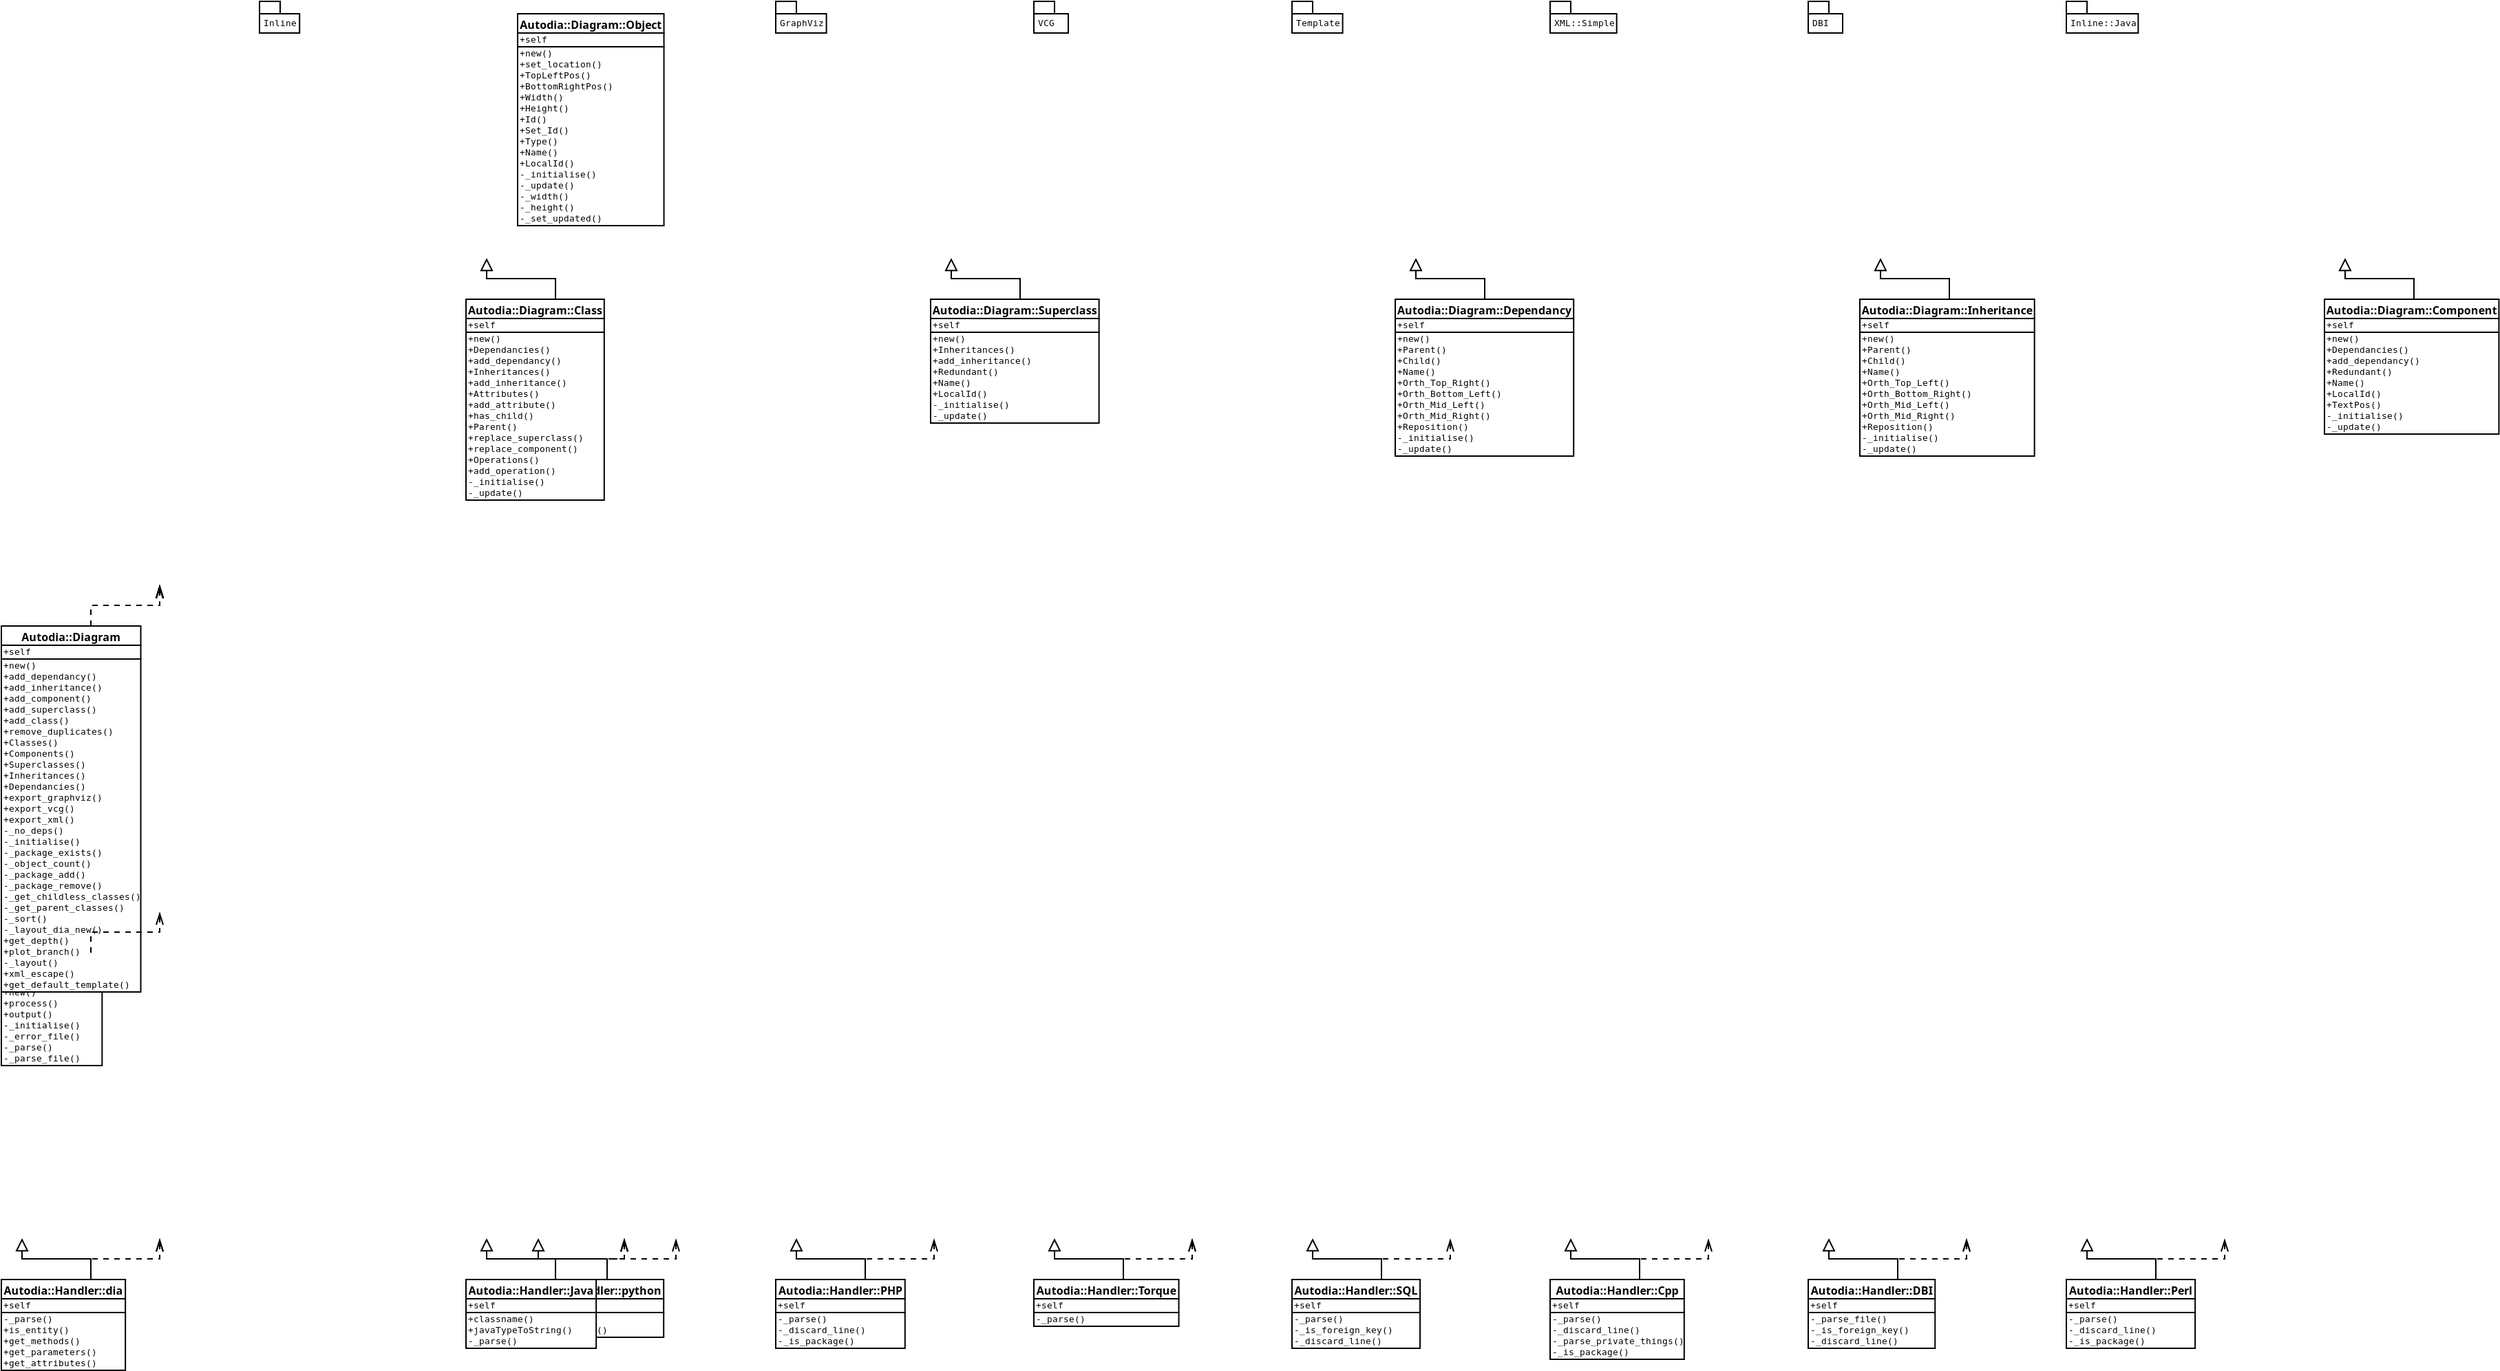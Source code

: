 <?xml version="1.0"?>
<dia:diagram xmlns:dia="http://www.lysator.liu.se/~alla/dia/">
  <dia:layer name="Background" visible="true">
    <dia:object type="UML - Class" version="0" id="O0">
      <dia:attribute name="obj_pos">
        <dia:point val="-84.375,14.500"/>
      </dia:attribute>
      <dia:attribute name="obj_bb">
        <dia:rectangle val="-84.375,14.500;-75.375,22.900"/>
      </dia:attribute>
      <dia:attribute name="elem_corner">
        <dia:point val="-84.375,14.500"/>
      </dia:attribute>
      <dia:attribute name="elem_width">
        <dia:real val="9.000"/>
      </dia:attribute>
      <dia:attribute name="elem_height">
        <dia:real val="8.400"/>
      </dia:attribute>
      <dia:attribute name="name">
        <dia:string>#Autodia::Handler#</dia:string>
      </dia:attribute>
      <dia:attribute name="stereotype">
              <dia:string/>
            </dia:attribute>
      <dia:attribute name="abstract">
        <dia:boolean val="false"/>
      </dia:attribute>
      <dia:attribute name="suppress_attributes">
        <dia:boolean val="false"/>
      </dia:attribute>
      <dia:attribute name="suppress_operations">
        <dia:boolean val="false"/>
      </dia:attribute>
      <dia:attribute name="visible_attributes">
        <dia:boolean val="true"/>
      </dia:attribute>
      <dia:attribute name="visible_operations">
        <dia:boolean val="true"/>
      </dia:attribute>
      <dia:attribute name="foreground_color">
        <dia:color val="#000000"/>
      </dia:attribute>
      <dia:attribute name="background_color">
        <dia:color val="#ffffff"/>
      </dia:attribute>

            <dia:attribute name="attributes">
                <dia:composite type="umlattribute">
          <dia:attribute name="name">
            <dia:string>#self#</dia:string>
          </dia:attribute>
          <dia:attribute name="type">
            <dia:string>##</dia:string>
          </dia:attribute>
          <dia:attribute name="value">
            <dia:string></dia:string>
          </dia:attribute>
          <dia:attribute name="visibility">
            <dia:enum val="0"/>
          </dia:attribute>
          <dia:attribute name="abstract">
            <dia:boolean val="false"/>
          </dia:attribute>
          <dia:attribute name="class_scope">
            <dia:boolean val="false"/>
          </dia:attribute>
        </dia:composite>
              </dia:attribute>
                  <dia:attribute name="operations">
                <dia:composite type="umloperation">
          <dia:attribute name="name">
            <dia:string>#new#</dia:string>
          </dia:attribute>
          <dia:attribute name="type">
	  	     <dia:string/>
	            </dia:attribute>
          <dia:attribute name="visibility">
            <dia:enum val="0"/>
          </dia:attribute>
          <dia:attribute name="abstract">
            <dia:boolean val="false"/>
          </dia:attribute>
          <dia:attribute name="class_scope">
            <dia:boolean val="false"/>
          </dia:attribute>
	  	  <dia:attribute name = "parameters"/>
	          </dia:composite>
                <dia:composite type="umloperation">
          <dia:attribute name="name">
            <dia:string>#process#</dia:string>
          </dia:attribute>
          <dia:attribute name="type">
	  	     <dia:string/>
	            </dia:attribute>
          <dia:attribute name="visibility">
            <dia:enum val="0"/>
          </dia:attribute>
          <dia:attribute name="abstract">
            <dia:boolean val="false"/>
          </dia:attribute>
          <dia:attribute name="class_scope">
            <dia:boolean val="false"/>
          </dia:attribute>
	  	  <dia:attribute name = "parameters"/>
	          </dia:composite>
                <dia:composite type="umloperation">
          <dia:attribute name="name">
            <dia:string>#output#</dia:string>
          </dia:attribute>
          <dia:attribute name="type">
	  	     <dia:string/>
	            </dia:attribute>
          <dia:attribute name="visibility">
            <dia:enum val="0"/>
          </dia:attribute>
          <dia:attribute name="abstract">
            <dia:boolean val="false"/>
          </dia:attribute>
          <dia:attribute name="class_scope">
            <dia:boolean val="false"/>
          </dia:attribute>
	  	  <dia:attribute name = "parameters"/>
	          </dia:composite>
                <dia:composite type="umloperation">
          <dia:attribute name="name">
            <dia:string>#_initialise#</dia:string>
          </dia:attribute>
          <dia:attribute name="type">
	  	     <dia:string/>
	            </dia:attribute>
          <dia:attribute name="visibility">
            <dia:enum val="1"/>
          </dia:attribute>
          <dia:attribute name="abstract">
            <dia:boolean val="false"/>
          </dia:attribute>
          <dia:attribute name="class_scope">
            <dia:boolean val="false"/>
          </dia:attribute>
	  	  <dia:attribute name = "parameters"/>
	          </dia:composite>
                <dia:composite type="umloperation">
          <dia:attribute name="name">
            <dia:string>#_error_file#</dia:string>
          </dia:attribute>
          <dia:attribute name="type">
	  	     <dia:string/>
	            </dia:attribute>
          <dia:attribute name="visibility">
            <dia:enum val="1"/>
          </dia:attribute>
          <dia:attribute name="abstract">
            <dia:boolean val="false"/>
          </dia:attribute>
          <dia:attribute name="class_scope">
            <dia:boolean val="false"/>
          </dia:attribute>
	  	  <dia:attribute name = "parameters"/>
	          </dia:composite>
                <dia:composite type="umloperation">
          <dia:attribute name="name">
            <dia:string>#_parse#</dia:string>
          </dia:attribute>
          <dia:attribute name="type">
	  	     <dia:string/>
	            </dia:attribute>
          <dia:attribute name="visibility">
            <dia:enum val="1"/>
          </dia:attribute>
          <dia:attribute name="abstract">
            <dia:boolean val="false"/>
          </dia:attribute>
          <dia:attribute name="class_scope">
            <dia:boolean val="false"/>
          </dia:attribute>
	  	  <dia:attribute name = "parameters"/>
	          </dia:composite>
                <dia:composite type="umloperation">
          <dia:attribute name="name">
            <dia:string>#_parse_file#</dia:string>
          </dia:attribute>
          <dia:attribute name="type">
	  	     <dia:string/>
	            </dia:attribute>
          <dia:attribute name="visibility">
            <dia:enum val="1"/>
          </dia:attribute>
          <dia:attribute name="abstract">
            <dia:boolean val="false"/>
          </dia:attribute>
          <dia:attribute name="class_scope">
            <dia:boolean val="false"/>
          </dia:attribute>
	  	  <dia:attribute name = "parameters"/>
	          </dia:composite>
              </dia:attribute>
            <dia:attribute name="template">
        <dia:boolean val="false"/>
      </dia:attribute>
      <dia:attribute name="templates"/>
    </dia:object>
    <dia:object type="UML - Class" version="0" id="O48">
      <dia:attribute name="obj_pos">
        <dia:point val="-28.125,38.250"/>
      </dia:attribute>
      <dia:attribute name="obj_bb">
        <dia:rectangle val="-28.125,38.250;-19.125,43.450"/>
      </dia:attribute>
      <dia:attribute name="elem_corner">
        <dia:point val="-28.125,38.250"/>
      </dia:attribute>
      <dia:attribute name="elem_width">
        <dia:real val="9.000"/>
      </dia:attribute>
      <dia:attribute name="elem_height">
        <dia:real val="5.200"/>
      </dia:attribute>
      <dia:attribute name="name">
        <dia:string>#Autodia::Handler::PHP#</dia:string>
      </dia:attribute>
      <dia:attribute name="stereotype">
              <dia:string/>
            </dia:attribute>
      <dia:attribute name="abstract">
        <dia:boolean val="false"/>
      </dia:attribute>
      <dia:attribute name="suppress_attributes">
        <dia:boolean val="false"/>
      </dia:attribute>
      <dia:attribute name="suppress_operations">
        <dia:boolean val="false"/>
      </dia:attribute>
      <dia:attribute name="visible_attributes">
        <dia:boolean val="true"/>
      </dia:attribute>
      <dia:attribute name="visible_operations">
        <dia:boolean val="true"/>
      </dia:attribute>
      <dia:attribute name="foreground_color">
        <dia:color val="#000000"/>
      </dia:attribute>
      <dia:attribute name="background_color">
        <dia:color val="#ffffff"/>
      </dia:attribute>

            <dia:attribute name="attributes">
                <dia:composite type="umlattribute">
          <dia:attribute name="name">
            <dia:string>#self#</dia:string>
          </dia:attribute>
          <dia:attribute name="type">
            <dia:string>##</dia:string>
          </dia:attribute>
          <dia:attribute name="value">
            <dia:string></dia:string>
          </dia:attribute>
          <dia:attribute name="visibility">
            <dia:enum val="0"/>
          </dia:attribute>
          <dia:attribute name="abstract">
            <dia:boolean val="false"/>
          </dia:attribute>
          <dia:attribute name="class_scope">
            <dia:boolean val="false"/>
          </dia:attribute>
        </dia:composite>
              </dia:attribute>
                  <dia:attribute name="operations">
                <dia:composite type="umloperation">
          <dia:attribute name="name">
            <dia:string>#_parse#</dia:string>
          </dia:attribute>
          <dia:attribute name="type">
	  	     <dia:string/>
	            </dia:attribute>
          <dia:attribute name="visibility">
            <dia:enum val="1"/>
          </dia:attribute>
          <dia:attribute name="abstract">
            <dia:boolean val="false"/>
          </dia:attribute>
          <dia:attribute name="class_scope">
            <dia:boolean val="false"/>
          </dia:attribute>
	  	  <dia:attribute name = "parameters"/>
	          </dia:composite>
                <dia:composite type="umloperation">
          <dia:attribute name="name">
            <dia:string>#_discard_line#</dia:string>
          </dia:attribute>
          <dia:attribute name="type">
	  	     <dia:string/>
	            </dia:attribute>
          <dia:attribute name="visibility">
            <dia:enum val="1"/>
          </dia:attribute>
          <dia:attribute name="abstract">
            <dia:boolean val="false"/>
          </dia:attribute>
          <dia:attribute name="class_scope">
            <dia:boolean val="false"/>
          </dia:attribute>
	  	  <dia:attribute name = "parameters"/>
	          </dia:composite>
                <dia:composite type="umloperation">
          <dia:attribute name="name">
            <dia:string>#_is_package#</dia:string>
          </dia:attribute>
          <dia:attribute name="type">
	  	     <dia:string/>
	            </dia:attribute>
          <dia:attribute name="visibility">
            <dia:enum val="1"/>
          </dia:attribute>
          <dia:attribute name="abstract">
            <dia:boolean val="false"/>
          </dia:attribute>
          <dia:attribute name="class_scope">
            <dia:boolean val="false"/>
          </dia:attribute>
	  	  <dia:attribute name = "parameters"/>
	          </dia:composite>
              </dia:attribute>
            <dia:attribute name="template">
        <dia:boolean val="false"/>
      </dia:attribute>
      <dia:attribute name="templates"/>
    </dia:object>
    <dia:object type="UML - Class" version="0" id="O3">
      <dia:attribute name="obj_pos">
        <dia:point val="-84.375,-9.250"/>
      </dia:attribute>
      <dia:attribute name="obj_bb">
        <dia:rectangle val="-84.375,-9.250;-75.375,17.550"/>
      </dia:attribute>
      <dia:attribute name="elem_corner">
        <dia:point val="-84.375,-9.250"/>
      </dia:attribute>
      <dia:attribute name="elem_width">
        <dia:real val="9.000"/>
      </dia:attribute>
      <dia:attribute name="elem_height">
        <dia:real val="26.800"/>
      </dia:attribute>
      <dia:attribute name="name">
        <dia:string>#Autodia::Diagram#</dia:string>
      </dia:attribute>
      <dia:attribute name="stereotype">
              <dia:string/>
            </dia:attribute>
      <dia:attribute name="abstract">
        <dia:boolean val="false"/>
      </dia:attribute>
      <dia:attribute name="suppress_attributes">
        <dia:boolean val="false"/>
      </dia:attribute>
      <dia:attribute name="suppress_operations">
        <dia:boolean val="false"/>
      </dia:attribute>
      <dia:attribute name="visible_attributes">
        <dia:boolean val="true"/>
      </dia:attribute>
      <dia:attribute name="visible_operations">
        <dia:boolean val="true"/>
      </dia:attribute>
      <dia:attribute name="foreground_color">
        <dia:color val="#000000"/>
      </dia:attribute>
      <dia:attribute name="background_color">
        <dia:color val="#ffffff"/>
      </dia:attribute>

            <dia:attribute name="attributes">
                <dia:composite type="umlattribute">
          <dia:attribute name="name">
            <dia:string>#self#</dia:string>
          </dia:attribute>
          <dia:attribute name="type">
            <dia:string>##</dia:string>
          </dia:attribute>
          <dia:attribute name="value">
            <dia:string></dia:string>
          </dia:attribute>
          <dia:attribute name="visibility">
            <dia:enum val="0"/>
          </dia:attribute>
          <dia:attribute name="abstract">
            <dia:boolean val="false"/>
          </dia:attribute>
          <dia:attribute name="class_scope">
            <dia:boolean val="false"/>
          </dia:attribute>
        </dia:composite>
              </dia:attribute>
                  <dia:attribute name="operations">
                <dia:composite type="umloperation">
          <dia:attribute name="name">
            <dia:string>#new#</dia:string>
          </dia:attribute>
          <dia:attribute name="type">
	  	     <dia:string/>
	            </dia:attribute>
          <dia:attribute name="visibility">
            <dia:enum val="0"/>
          </dia:attribute>
          <dia:attribute name="abstract">
            <dia:boolean val="false"/>
          </dia:attribute>
          <dia:attribute name="class_scope">
            <dia:boolean val="false"/>
          </dia:attribute>
	  	  <dia:attribute name = "parameters"/>
	          </dia:composite>
                <dia:composite type="umloperation">
          <dia:attribute name="name">
            <dia:string>#add_dependancy#</dia:string>
          </dia:attribute>
          <dia:attribute name="type">
	  	     <dia:string/>
	            </dia:attribute>
          <dia:attribute name="visibility">
            <dia:enum val="0"/>
          </dia:attribute>
          <dia:attribute name="abstract">
            <dia:boolean val="false"/>
          </dia:attribute>
          <dia:attribute name="class_scope">
            <dia:boolean val="false"/>
          </dia:attribute>
	  	  <dia:attribute name = "parameters"/>
	          </dia:composite>
                <dia:composite type="umloperation">
          <dia:attribute name="name">
            <dia:string>#add_inheritance#</dia:string>
          </dia:attribute>
          <dia:attribute name="type">
	  	     <dia:string/>
	            </dia:attribute>
          <dia:attribute name="visibility">
            <dia:enum val="0"/>
          </dia:attribute>
          <dia:attribute name="abstract">
            <dia:boolean val="false"/>
          </dia:attribute>
          <dia:attribute name="class_scope">
            <dia:boolean val="false"/>
          </dia:attribute>
	  	  <dia:attribute name = "parameters"/>
	          </dia:composite>
                <dia:composite type="umloperation">
          <dia:attribute name="name">
            <dia:string>#add_component#</dia:string>
          </dia:attribute>
          <dia:attribute name="type">
	  	     <dia:string/>
	            </dia:attribute>
          <dia:attribute name="visibility">
            <dia:enum val="0"/>
          </dia:attribute>
          <dia:attribute name="abstract">
            <dia:boolean val="false"/>
          </dia:attribute>
          <dia:attribute name="class_scope">
            <dia:boolean val="false"/>
          </dia:attribute>
	  	  <dia:attribute name = "parameters"/>
	          </dia:composite>
                <dia:composite type="umloperation">
          <dia:attribute name="name">
            <dia:string>#add_superclass#</dia:string>
          </dia:attribute>
          <dia:attribute name="type">
	  	     <dia:string/>
	            </dia:attribute>
          <dia:attribute name="visibility">
            <dia:enum val="0"/>
          </dia:attribute>
          <dia:attribute name="abstract">
            <dia:boolean val="false"/>
          </dia:attribute>
          <dia:attribute name="class_scope">
            <dia:boolean val="false"/>
          </dia:attribute>
	  	  <dia:attribute name = "parameters"/>
	          </dia:composite>
                <dia:composite type="umloperation">
          <dia:attribute name="name">
            <dia:string>#add_class#</dia:string>
          </dia:attribute>
          <dia:attribute name="type">
	  	     <dia:string/>
	            </dia:attribute>
          <dia:attribute name="visibility">
            <dia:enum val="0"/>
          </dia:attribute>
          <dia:attribute name="abstract">
            <dia:boolean val="false"/>
          </dia:attribute>
          <dia:attribute name="class_scope">
            <dia:boolean val="false"/>
          </dia:attribute>
	  	  <dia:attribute name = "parameters"/>
	          </dia:composite>
                <dia:composite type="umloperation">
          <dia:attribute name="name">
            <dia:string>#remove_duplicates#</dia:string>
          </dia:attribute>
          <dia:attribute name="type">
	  	     <dia:string/>
	            </dia:attribute>
          <dia:attribute name="visibility">
            <dia:enum val="0"/>
          </dia:attribute>
          <dia:attribute name="abstract">
            <dia:boolean val="false"/>
          </dia:attribute>
          <dia:attribute name="class_scope">
            <dia:boolean val="false"/>
          </dia:attribute>
	  	  <dia:attribute name = "parameters"/>
	          </dia:composite>
                <dia:composite type="umloperation">
          <dia:attribute name="name">
            <dia:string>#Classes#</dia:string>
          </dia:attribute>
          <dia:attribute name="type">
	  	     <dia:string/>
	            </dia:attribute>
          <dia:attribute name="visibility">
            <dia:enum val="0"/>
          </dia:attribute>
          <dia:attribute name="abstract">
            <dia:boolean val="false"/>
          </dia:attribute>
          <dia:attribute name="class_scope">
            <dia:boolean val="false"/>
          </dia:attribute>
	  	  <dia:attribute name = "parameters"/>
	          </dia:composite>
                <dia:composite type="umloperation">
          <dia:attribute name="name">
            <dia:string>#Components#</dia:string>
          </dia:attribute>
          <dia:attribute name="type">
	  	     <dia:string/>
	            </dia:attribute>
          <dia:attribute name="visibility">
            <dia:enum val="0"/>
          </dia:attribute>
          <dia:attribute name="abstract">
            <dia:boolean val="false"/>
          </dia:attribute>
          <dia:attribute name="class_scope">
            <dia:boolean val="false"/>
          </dia:attribute>
	  	  <dia:attribute name = "parameters"/>
	          </dia:composite>
                <dia:composite type="umloperation">
          <dia:attribute name="name">
            <dia:string>#Superclasses#</dia:string>
          </dia:attribute>
          <dia:attribute name="type">
	  	     <dia:string/>
	            </dia:attribute>
          <dia:attribute name="visibility">
            <dia:enum val="0"/>
          </dia:attribute>
          <dia:attribute name="abstract">
            <dia:boolean val="false"/>
          </dia:attribute>
          <dia:attribute name="class_scope">
            <dia:boolean val="false"/>
          </dia:attribute>
	  	  <dia:attribute name = "parameters"/>
	          </dia:composite>
                <dia:composite type="umloperation">
          <dia:attribute name="name">
            <dia:string>#Inheritances#</dia:string>
          </dia:attribute>
          <dia:attribute name="type">
	  	     <dia:string/>
	            </dia:attribute>
          <dia:attribute name="visibility">
            <dia:enum val="0"/>
          </dia:attribute>
          <dia:attribute name="abstract">
            <dia:boolean val="false"/>
          </dia:attribute>
          <dia:attribute name="class_scope">
            <dia:boolean val="false"/>
          </dia:attribute>
	  	  <dia:attribute name = "parameters"/>
	          </dia:composite>
                <dia:composite type="umloperation">
          <dia:attribute name="name">
            <dia:string>#Dependancies#</dia:string>
          </dia:attribute>
          <dia:attribute name="type">
	  	     <dia:string/>
	            </dia:attribute>
          <dia:attribute name="visibility">
            <dia:enum val="0"/>
          </dia:attribute>
          <dia:attribute name="abstract">
            <dia:boolean val="false"/>
          </dia:attribute>
          <dia:attribute name="class_scope">
            <dia:boolean val="false"/>
          </dia:attribute>
	  	  <dia:attribute name = "parameters"/>
	          </dia:composite>
                <dia:composite type="umloperation">
          <dia:attribute name="name">
            <dia:string>#export_graphviz#</dia:string>
          </dia:attribute>
          <dia:attribute name="type">
	  	     <dia:string/>
	            </dia:attribute>
          <dia:attribute name="visibility">
            <dia:enum val="0"/>
          </dia:attribute>
          <dia:attribute name="abstract">
            <dia:boolean val="false"/>
          </dia:attribute>
          <dia:attribute name="class_scope">
            <dia:boolean val="false"/>
          </dia:attribute>
	  	  <dia:attribute name = "parameters"/>
	          </dia:composite>
                <dia:composite type="umloperation">
          <dia:attribute name="name">
            <dia:string>#export_vcg#</dia:string>
          </dia:attribute>
          <dia:attribute name="type">
	  	     <dia:string/>
	            </dia:attribute>
          <dia:attribute name="visibility">
            <dia:enum val="0"/>
          </dia:attribute>
          <dia:attribute name="abstract">
            <dia:boolean val="false"/>
          </dia:attribute>
          <dia:attribute name="class_scope">
            <dia:boolean val="false"/>
          </dia:attribute>
	  	  <dia:attribute name = "parameters"/>
	          </dia:composite>
                <dia:composite type="umloperation">
          <dia:attribute name="name">
            <dia:string>#export_xml#</dia:string>
          </dia:attribute>
          <dia:attribute name="type">
	  	     <dia:string/>
	            </dia:attribute>
          <dia:attribute name="visibility">
            <dia:enum val="0"/>
          </dia:attribute>
          <dia:attribute name="abstract">
            <dia:boolean val="false"/>
          </dia:attribute>
          <dia:attribute name="class_scope">
            <dia:boolean val="false"/>
          </dia:attribute>
	  	  <dia:attribute name = "parameters"/>
	          </dia:composite>
                <dia:composite type="umloperation">
          <dia:attribute name="name">
            <dia:string>#_no_deps#</dia:string>
          </dia:attribute>
          <dia:attribute name="type">
	  	     <dia:string/>
	            </dia:attribute>
          <dia:attribute name="visibility">
            <dia:enum val="1"/>
          </dia:attribute>
          <dia:attribute name="abstract">
            <dia:boolean val="false"/>
          </dia:attribute>
          <dia:attribute name="class_scope">
            <dia:boolean val="false"/>
          </dia:attribute>
	  	  <dia:attribute name = "parameters"/>
	          </dia:composite>
                <dia:composite type="umloperation">
          <dia:attribute name="name">
            <dia:string>#_initialise#</dia:string>
          </dia:attribute>
          <dia:attribute name="type">
	  	     <dia:string/>
	            </dia:attribute>
          <dia:attribute name="visibility">
            <dia:enum val="1"/>
          </dia:attribute>
          <dia:attribute name="abstract">
            <dia:boolean val="false"/>
          </dia:attribute>
          <dia:attribute name="class_scope">
            <dia:boolean val="false"/>
          </dia:attribute>
	  	  <dia:attribute name = "parameters"/>
	          </dia:composite>
                <dia:composite type="umloperation">
          <dia:attribute name="name">
            <dia:string>#_package_exists#</dia:string>
          </dia:attribute>
          <dia:attribute name="type">
	  	     <dia:string/>
	            </dia:attribute>
          <dia:attribute name="visibility">
            <dia:enum val="1"/>
          </dia:attribute>
          <dia:attribute name="abstract">
            <dia:boolean val="false"/>
          </dia:attribute>
          <dia:attribute name="class_scope">
            <dia:boolean val="false"/>
          </dia:attribute>
	  	  <dia:attribute name = "parameters"/>
	          </dia:composite>
                <dia:composite type="umloperation">
          <dia:attribute name="name">
            <dia:string>#_object_count#</dia:string>
          </dia:attribute>
          <dia:attribute name="type">
	  	     <dia:string/>
	            </dia:attribute>
          <dia:attribute name="visibility">
            <dia:enum val="1"/>
          </dia:attribute>
          <dia:attribute name="abstract">
            <dia:boolean val="false"/>
          </dia:attribute>
          <dia:attribute name="class_scope">
            <dia:boolean val="false"/>
          </dia:attribute>
	  	  <dia:attribute name = "parameters"/>
	          </dia:composite>
                <dia:composite type="umloperation">
          <dia:attribute name="name">
            <dia:string>#_package_add#</dia:string>
          </dia:attribute>
          <dia:attribute name="type">
	  	     <dia:string/>
	            </dia:attribute>
          <dia:attribute name="visibility">
            <dia:enum val="1"/>
          </dia:attribute>
          <dia:attribute name="abstract">
            <dia:boolean val="false"/>
          </dia:attribute>
          <dia:attribute name="class_scope">
            <dia:boolean val="false"/>
          </dia:attribute>
	  	  <dia:attribute name = "parameters"/>
	          </dia:composite>
                <dia:composite type="umloperation">
          <dia:attribute name="name">
            <dia:string>#_package_remove#</dia:string>
          </dia:attribute>
          <dia:attribute name="type">
	  	     <dia:string/>
	            </dia:attribute>
          <dia:attribute name="visibility">
            <dia:enum val="1"/>
          </dia:attribute>
          <dia:attribute name="abstract">
            <dia:boolean val="false"/>
          </dia:attribute>
          <dia:attribute name="class_scope">
            <dia:boolean val="false"/>
          </dia:attribute>
	  	  <dia:attribute name = "parameters"/>
	          </dia:composite>
                <dia:composite type="umloperation">
          <dia:attribute name="name">
            <dia:string>#_get_childless_classes#</dia:string>
          </dia:attribute>
          <dia:attribute name="type">
	  	     <dia:string/>
	            </dia:attribute>
          <dia:attribute name="visibility">
            <dia:enum val="1"/>
          </dia:attribute>
          <dia:attribute name="abstract">
            <dia:boolean val="false"/>
          </dia:attribute>
          <dia:attribute name="class_scope">
            <dia:boolean val="false"/>
          </dia:attribute>
	  	  <dia:attribute name = "parameters"/>
	          </dia:composite>
                <dia:composite type="umloperation">
          <dia:attribute name="name">
            <dia:string>#_get_parent_classes#</dia:string>
          </dia:attribute>
          <dia:attribute name="type">
	  	     <dia:string/>
	            </dia:attribute>
          <dia:attribute name="visibility">
            <dia:enum val="1"/>
          </dia:attribute>
          <dia:attribute name="abstract">
            <dia:boolean val="false"/>
          </dia:attribute>
          <dia:attribute name="class_scope">
            <dia:boolean val="false"/>
          </dia:attribute>
	  	  <dia:attribute name = "parameters"/>
	          </dia:composite>
                <dia:composite type="umloperation">
          <dia:attribute name="name">
            <dia:string>#_sort#</dia:string>
          </dia:attribute>
          <dia:attribute name="type">
	  	     <dia:string/>
	            </dia:attribute>
          <dia:attribute name="visibility">
            <dia:enum val="1"/>
          </dia:attribute>
          <dia:attribute name="abstract">
            <dia:boolean val="false"/>
          </dia:attribute>
          <dia:attribute name="class_scope">
            <dia:boolean val="false"/>
          </dia:attribute>
	  	  <dia:attribute name = "parameters"/>
	          </dia:composite>
                <dia:composite type="umloperation">
          <dia:attribute name="name">
            <dia:string>#_layout_dia_new#</dia:string>
          </dia:attribute>
          <dia:attribute name="type">
	  	     <dia:string/>
	            </dia:attribute>
          <dia:attribute name="visibility">
            <dia:enum val="1"/>
          </dia:attribute>
          <dia:attribute name="abstract">
            <dia:boolean val="false"/>
          </dia:attribute>
          <dia:attribute name="class_scope">
            <dia:boolean val="false"/>
          </dia:attribute>
	  	  <dia:attribute name = "parameters"/>
	          </dia:composite>
                <dia:composite type="umloperation">
          <dia:attribute name="name">
            <dia:string>#get_depth#</dia:string>
          </dia:attribute>
          <dia:attribute name="type">
	  	     <dia:string/>
	            </dia:attribute>
          <dia:attribute name="visibility">
            <dia:enum val="0"/>
          </dia:attribute>
          <dia:attribute name="abstract">
            <dia:boolean val="false"/>
          </dia:attribute>
          <dia:attribute name="class_scope">
            <dia:boolean val="false"/>
          </dia:attribute>
	  	  <dia:attribute name = "parameters"/>
	          </dia:composite>
                <dia:composite type="umloperation">
          <dia:attribute name="name">
            <dia:string>#plot_branch#</dia:string>
          </dia:attribute>
          <dia:attribute name="type">
	  	     <dia:string/>
	            </dia:attribute>
          <dia:attribute name="visibility">
            <dia:enum val="0"/>
          </dia:attribute>
          <dia:attribute name="abstract">
            <dia:boolean val="false"/>
          </dia:attribute>
          <dia:attribute name="class_scope">
            <dia:boolean val="false"/>
          </dia:attribute>
	  	  <dia:attribute name = "parameters"/>
	          </dia:composite>
                <dia:composite type="umloperation">
          <dia:attribute name="name">
            <dia:string>#_layout#</dia:string>
          </dia:attribute>
          <dia:attribute name="type">
	  	     <dia:string/>
	            </dia:attribute>
          <dia:attribute name="visibility">
            <dia:enum val="1"/>
          </dia:attribute>
          <dia:attribute name="abstract">
            <dia:boolean val="false"/>
          </dia:attribute>
          <dia:attribute name="class_scope">
            <dia:boolean val="false"/>
          </dia:attribute>
	  	  <dia:attribute name = "parameters"/>
	          </dia:composite>
                <dia:composite type="umloperation">
          <dia:attribute name="name">
            <dia:string>#xml_escape#</dia:string>
          </dia:attribute>
          <dia:attribute name="type">
	  	     <dia:string/>
	            </dia:attribute>
          <dia:attribute name="visibility">
            <dia:enum val="0"/>
          </dia:attribute>
          <dia:attribute name="abstract">
            <dia:boolean val="false"/>
          </dia:attribute>
          <dia:attribute name="class_scope">
            <dia:boolean val="false"/>
          </dia:attribute>
	  	  <dia:attribute name = "parameters"/>
	          </dia:composite>
                <dia:composite type="umloperation">
          <dia:attribute name="name">
            <dia:string>#get_default_template#</dia:string>
          </dia:attribute>
          <dia:attribute name="type">
	  	     <dia:string/>
	            </dia:attribute>
          <dia:attribute name="visibility">
            <dia:enum val="0"/>
          </dia:attribute>
          <dia:attribute name="abstract">
            <dia:boolean val="false"/>
          </dia:attribute>
          <dia:attribute name="class_scope">
            <dia:boolean val="false"/>
          </dia:attribute>
	  	  <dia:attribute name = "parameters"/>
	          </dia:composite>
              </dia:attribute>
            <dia:attribute name="template">
        <dia:boolean val="false"/>
      </dia:attribute>
      <dia:attribute name="templates"/>
    </dia:object>
    <dia:object type="UML - Class" version="0" id="O26">
      <dia:attribute name="obj_pos">
        <dia:point val="65.625,38.250"/>
      </dia:attribute>
      <dia:attribute name="obj_bb">
        <dia:rectangle val="65.625,38.250;74.625,43.450"/>
      </dia:attribute>
      <dia:attribute name="elem_corner">
        <dia:point val="65.625,38.250"/>
      </dia:attribute>
      <dia:attribute name="elem_width">
        <dia:real val="9.000"/>
      </dia:attribute>
      <dia:attribute name="elem_height">
        <dia:real val="5.200"/>
      </dia:attribute>
      <dia:attribute name="name">
        <dia:string>#Autodia::Handler::Perl#</dia:string>
      </dia:attribute>
      <dia:attribute name="stereotype">
              <dia:string/>
            </dia:attribute>
      <dia:attribute name="abstract">
        <dia:boolean val="false"/>
      </dia:attribute>
      <dia:attribute name="suppress_attributes">
        <dia:boolean val="false"/>
      </dia:attribute>
      <dia:attribute name="suppress_operations">
        <dia:boolean val="false"/>
      </dia:attribute>
      <dia:attribute name="visible_attributes">
        <dia:boolean val="true"/>
      </dia:attribute>
      <dia:attribute name="visible_operations">
        <dia:boolean val="true"/>
      </dia:attribute>
      <dia:attribute name="foreground_color">
        <dia:color val="#000000"/>
      </dia:attribute>
      <dia:attribute name="background_color">
        <dia:color val="#ffffff"/>
      </dia:attribute>

            <dia:attribute name="attributes">
                <dia:composite type="umlattribute">
          <dia:attribute name="name">
            <dia:string>#self#</dia:string>
          </dia:attribute>
          <dia:attribute name="type">
            <dia:string>##</dia:string>
          </dia:attribute>
          <dia:attribute name="value">
            <dia:string></dia:string>
          </dia:attribute>
          <dia:attribute name="visibility">
            <dia:enum val="0"/>
          </dia:attribute>
          <dia:attribute name="abstract">
            <dia:boolean val="false"/>
          </dia:attribute>
          <dia:attribute name="class_scope">
            <dia:boolean val="false"/>
          </dia:attribute>
        </dia:composite>
              </dia:attribute>
                  <dia:attribute name="operations">
                <dia:composite type="umloperation">
          <dia:attribute name="name">
            <dia:string>#_parse#</dia:string>
          </dia:attribute>
          <dia:attribute name="type">
	  	     <dia:string/>
	            </dia:attribute>
          <dia:attribute name="visibility">
            <dia:enum val="1"/>
          </dia:attribute>
          <dia:attribute name="abstract">
            <dia:boolean val="false"/>
          </dia:attribute>
          <dia:attribute name="class_scope">
            <dia:boolean val="false"/>
          </dia:attribute>
	  	  <dia:attribute name = "parameters"/>
	          </dia:composite>
                <dia:composite type="umloperation">
          <dia:attribute name="name">
            <dia:string>#_discard_line#</dia:string>
          </dia:attribute>
          <dia:attribute name="type">
	  	     <dia:string/>
	            </dia:attribute>
          <dia:attribute name="visibility">
            <dia:enum val="1"/>
          </dia:attribute>
          <dia:attribute name="abstract">
            <dia:boolean val="false"/>
          </dia:attribute>
          <dia:attribute name="class_scope">
            <dia:boolean val="false"/>
          </dia:attribute>
	  	  <dia:attribute name = "parameters"/>
	          </dia:composite>
                <dia:composite type="umloperation">
          <dia:attribute name="name">
            <dia:string>#_is_package#</dia:string>
          </dia:attribute>
          <dia:attribute name="type">
	  	     <dia:string/>
	            </dia:attribute>
          <dia:attribute name="visibility">
            <dia:enum val="1"/>
          </dia:attribute>
          <dia:attribute name="abstract">
            <dia:boolean val="false"/>
          </dia:attribute>
          <dia:attribute name="class_scope">
            <dia:boolean val="false"/>
          </dia:attribute>
	  	  <dia:attribute name = "parameters"/>
	          </dia:composite>
              </dia:attribute>
            <dia:attribute name="template">
        <dia:boolean val="false"/>
      </dia:attribute>
      <dia:attribute name="templates"/>
    </dia:object>
    <dia:object type="UML - Class" version="0" id="O82">
      <dia:attribute name="obj_pos">
        <dia:point val="-16.875,-33.000"/>
      </dia:attribute>
      <dia:attribute name="obj_bb">
        <dia:rectangle val="-16.875,-33.000;-7.875,-23.800"/>
      </dia:attribute>
      <dia:attribute name="elem_corner">
        <dia:point val="-16.875,-33.000"/>
      </dia:attribute>
      <dia:attribute name="elem_width">
        <dia:real val="9.000"/>
      </dia:attribute>
      <dia:attribute name="elem_height">
        <dia:real val="9.200"/>
      </dia:attribute>
      <dia:attribute name="name">
        <dia:string>#Autodia::Diagram::Superclass#</dia:string>
      </dia:attribute>
      <dia:attribute name="stereotype">
              <dia:string/>
            </dia:attribute>
      <dia:attribute name="abstract">
        <dia:boolean val="false"/>
      </dia:attribute>
      <dia:attribute name="suppress_attributes">
        <dia:boolean val="false"/>
      </dia:attribute>
      <dia:attribute name="suppress_operations">
        <dia:boolean val="false"/>
      </dia:attribute>
      <dia:attribute name="visible_attributes">
        <dia:boolean val="true"/>
      </dia:attribute>
      <dia:attribute name="visible_operations">
        <dia:boolean val="true"/>
      </dia:attribute>
      <dia:attribute name="foreground_color">
        <dia:color val="#000000"/>
      </dia:attribute>
      <dia:attribute name="background_color">
        <dia:color val="#ffffff"/>
      </dia:attribute>

            <dia:attribute name="attributes">
                <dia:composite type="umlattribute">
          <dia:attribute name="name">
            <dia:string>#self#</dia:string>
          </dia:attribute>
          <dia:attribute name="type">
            <dia:string>##</dia:string>
          </dia:attribute>
          <dia:attribute name="value">
            <dia:string></dia:string>
          </dia:attribute>
          <dia:attribute name="visibility">
            <dia:enum val="0"/>
          </dia:attribute>
          <dia:attribute name="abstract">
            <dia:boolean val="false"/>
          </dia:attribute>
          <dia:attribute name="class_scope">
            <dia:boolean val="false"/>
          </dia:attribute>
        </dia:composite>
              </dia:attribute>
                  <dia:attribute name="operations">
                <dia:composite type="umloperation">
          <dia:attribute name="name">
            <dia:string>#new#</dia:string>
          </dia:attribute>
          <dia:attribute name="type">
	  	     <dia:string/>
	            </dia:attribute>
          <dia:attribute name="visibility">
            <dia:enum val="0"/>
          </dia:attribute>
          <dia:attribute name="abstract">
            <dia:boolean val="false"/>
          </dia:attribute>
          <dia:attribute name="class_scope">
            <dia:boolean val="false"/>
          </dia:attribute>
	  	  <dia:attribute name = "parameters"/>
	          </dia:composite>
                <dia:composite type="umloperation">
          <dia:attribute name="name">
            <dia:string>#Inheritances#</dia:string>
          </dia:attribute>
          <dia:attribute name="type">
	  	     <dia:string/>
	            </dia:attribute>
          <dia:attribute name="visibility">
            <dia:enum val="0"/>
          </dia:attribute>
          <dia:attribute name="abstract">
            <dia:boolean val="false"/>
          </dia:attribute>
          <dia:attribute name="class_scope">
            <dia:boolean val="false"/>
          </dia:attribute>
	  	  <dia:attribute name = "parameters"/>
	          </dia:composite>
                <dia:composite type="umloperation">
          <dia:attribute name="name">
            <dia:string>#add_inheritance#</dia:string>
          </dia:attribute>
          <dia:attribute name="type">
	  	     <dia:string/>
	            </dia:attribute>
          <dia:attribute name="visibility">
            <dia:enum val="0"/>
          </dia:attribute>
          <dia:attribute name="abstract">
            <dia:boolean val="false"/>
          </dia:attribute>
          <dia:attribute name="class_scope">
            <dia:boolean val="false"/>
          </dia:attribute>
	  	  <dia:attribute name = "parameters"/>
	          </dia:composite>
                <dia:composite type="umloperation">
          <dia:attribute name="name">
            <dia:string>#Redundant#</dia:string>
          </dia:attribute>
          <dia:attribute name="type">
	  	     <dia:string/>
	            </dia:attribute>
          <dia:attribute name="visibility">
            <dia:enum val="0"/>
          </dia:attribute>
          <dia:attribute name="abstract">
            <dia:boolean val="false"/>
          </dia:attribute>
          <dia:attribute name="class_scope">
            <dia:boolean val="false"/>
          </dia:attribute>
	  	  <dia:attribute name = "parameters"/>
	          </dia:composite>
                <dia:composite type="umloperation">
          <dia:attribute name="name">
            <dia:string>#Name#</dia:string>
          </dia:attribute>
          <dia:attribute name="type">
	  	     <dia:string/>
	            </dia:attribute>
          <dia:attribute name="visibility">
            <dia:enum val="0"/>
          </dia:attribute>
          <dia:attribute name="abstract">
            <dia:boolean val="false"/>
          </dia:attribute>
          <dia:attribute name="class_scope">
            <dia:boolean val="false"/>
          </dia:attribute>
	  	  <dia:attribute name = "parameters"/>
	          </dia:composite>
                <dia:composite type="umloperation">
          <dia:attribute name="name">
            <dia:string>#LocalId#</dia:string>
          </dia:attribute>
          <dia:attribute name="type">
	  	     <dia:string/>
	            </dia:attribute>
          <dia:attribute name="visibility">
            <dia:enum val="0"/>
          </dia:attribute>
          <dia:attribute name="abstract">
            <dia:boolean val="false"/>
          </dia:attribute>
          <dia:attribute name="class_scope">
            <dia:boolean val="false"/>
          </dia:attribute>
	  	  <dia:attribute name = "parameters"/>
	          </dia:composite>
                <dia:composite type="umloperation">
          <dia:attribute name="name">
            <dia:string>#_initialise#</dia:string>
          </dia:attribute>
          <dia:attribute name="type">
	  	     <dia:string/>
	            </dia:attribute>
          <dia:attribute name="visibility">
            <dia:enum val="1"/>
          </dia:attribute>
          <dia:attribute name="abstract">
            <dia:boolean val="false"/>
          </dia:attribute>
          <dia:attribute name="class_scope">
            <dia:boolean val="false"/>
          </dia:attribute>
	  	  <dia:attribute name = "parameters"/>
	          </dia:composite>
                <dia:composite type="umloperation">
          <dia:attribute name="name">
            <dia:string>#_update#</dia:string>
          </dia:attribute>
          <dia:attribute name="type">
	  	     <dia:string/>
	            </dia:attribute>
          <dia:attribute name="visibility">
            <dia:enum val="1"/>
          </dia:attribute>
          <dia:attribute name="abstract">
            <dia:boolean val="false"/>
          </dia:attribute>
          <dia:attribute name="class_scope">
            <dia:boolean val="false"/>
          </dia:attribute>
	  	  <dia:attribute name = "parameters"/>
	          </dia:composite>
              </dia:attribute>
            <dia:attribute name="template">
        <dia:boolean val="false"/>
      </dia:attribute>
      <dia:attribute name="templates"/>
    </dia:object>
    <dia:object type="UML - Class" version="0" id="O79">
      <dia:attribute name="obj_pos">
        <dia:point val="84.375,-33.000"/>
      </dia:attribute>
      <dia:attribute name="obj_bb">
        <dia:rectangle val="84.375,-33.000;93.375,-23.000"/>
      </dia:attribute>
      <dia:attribute name="elem_corner">
        <dia:point val="84.375,-33.000"/>
      </dia:attribute>
      <dia:attribute name="elem_width">
        <dia:real val="9.000"/>
      </dia:attribute>
      <dia:attribute name="elem_height">
        <dia:real val="10.000"/>
      </dia:attribute>
      <dia:attribute name="name">
        <dia:string>#Autodia::Diagram::Component#</dia:string>
      </dia:attribute>
      <dia:attribute name="stereotype">
              <dia:string/>
            </dia:attribute>
      <dia:attribute name="abstract">
        <dia:boolean val="false"/>
      </dia:attribute>
      <dia:attribute name="suppress_attributes">
        <dia:boolean val="false"/>
      </dia:attribute>
      <dia:attribute name="suppress_operations">
        <dia:boolean val="false"/>
      </dia:attribute>
      <dia:attribute name="visible_attributes">
        <dia:boolean val="true"/>
      </dia:attribute>
      <dia:attribute name="visible_operations">
        <dia:boolean val="true"/>
      </dia:attribute>
      <dia:attribute name="foreground_color">
        <dia:color val="#000000"/>
      </dia:attribute>
      <dia:attribute name="background_color">
        <dia:color val="#ffffff"/>
      </dia:attribute>

            <dia:attribute name="attributes">
                <dia:composite type="umlattribute">
          <dia:attribute name="name">
            <dia:string>#self#</dia:string>
          </dia:attribute>
          <dia:attribute name="type">
            <dia:string>##</dia:string>
          </dia:attribute>
          <dia:attribute name="value">
            <dia:string></dia:string>
          </dia:attribute>
          <dia:attribute name="visibility">
            <dia:enum val="0"/>
          </dia:attribute>
          <dia:attribute name="abstract">
            <dia:boolean val="false"/>
          </dia:attribute>
          <dia:attribute name="class_scope">
            <dia:boolean val="false"/>
          </dia:attribute>
        </dia:composite>
              </dia:attribute>
                  <dia:attribute name="operations">
                <dia:composite type="umloperation">
          <dia:attribute name="name">
            <dia:string>#new#</dia:string>
          </dia:attribute>
          <dia:attribute name="type">
	  	     <dia:string/>
	            </dia:attribute>
          <dia:attribute name="visibility">
            <dia:enum val="0"/>
          </dia:attribute>
          <dia:attribute name="abstract">
            <dia:boolean val="false"/>
          </dia:attribute>
          <dia:attribute name="class_scope">
            <dia:boolean val="false"/>
          </dia:attribute>
	  	  <dia:attribute name = "parameters"/>
	          </dia:composite>
                <dia:composite type="umloperation">
          <dia:attribute name="name">
            <dia:string>#Dependancies#</dia:string>
          </dia:attribute>
          <dia:attribute name="type">
	  	     <dia:string/>
	            </dia:attribute>
          <dia:attribute name="visibility">
            <dia:enum val="0"/>
          </dia:attribute>
          <dia:attribute name="abstract">
            <dia:boolean val="false"/>
          </dia:attribute>
          <dia:attribute name="class_scope">
            <dia:boolean val="false"/>
          </dia:attribute>
	  	  <dia:attribute name = "parameters"/>
	          </dia:composite>
                <dia:composite type="umloperation">
          <dia:attribute name="name">
            <dia:string>#add_dependancy#</dia:string>
          </dia:attribute>
          <dia:attribute name="type">
	  	     <dia:string/>
	            </dia:attribute>
          <dia:attribute name="visibility">
            <dia:enum val="0"/>
          </dia:attribute>
          <dia:attribute name="abstract">
            <dia:boolean val="false"/>
          </dia:attribute>
          <dia:attribute name="class_scope">
            <dia:boolean val="false"/>
          </dia:attribute>
	  	  <dia:attribute name = "parameters"/>
	          </dia:composite>
                <dia:composite type="umloperation">
          <dia:attribute name="name">
            <dia:string>#Redundant#</dia:string>
          </dia:attribute>
          <dia:attribute name="type">
	  	     <dia:string/>
	            </dia:attribute>
          <dia:attribute name="visibility">
            <dia:enum val="0"/>
          </dia:attribute>
          <dia:attribute name="abstract">
            <dia:boolean val="false"/>
          </dia:attribute>
          <dia:attribute name="class_scope">
            <dia:boolean val="false"/>
          </dia:attribute>
	  	  <dia:attribute name = "parameters"/>
	          </dia:composite>
                <dia:composite type="umloperation">
          <dia:attribute name="name">
            <dia:string>#Name#</dia:string>
          </dia:attribute>
          <dia:attribute name="type">
	  	     <dia:string/>
	            </dia:attribute>
          <dia:attribute name="visibility">
            <dia:enum val="0"/>
          </dia:attribute>
          <dia:attribute name="abstract">
            <dia:boolean val="false"/>
          </dia:attribute>
          <dia:attribute name="class_scope">
            <dia:boolean val="false"/>
          </dia:attribute>
	  	  <dia:attribute name = "parameters"/>
	          </dia:composite>
                <dia:composite type="umloperation">
          <dia:attribute name="name">
            <dia:string>#LocalId#</dia:string>
          </dia:attribute>
          <dia:attribute name="type">
	  	     <dia:string/>
	            </dia:attribute>
          <dia:attribute name="visibility">
            <dia:enum val="0"/>
          </dia:attribute>
          <dia:attribute name="abstract">
            <dia:boolean val="false"/>
          </dia:attribute>
          <dia:attribute name="class_scope">
            <dia:boolean val="false"/>
          </dia:attribute>
	  	  <dia:attribute name = "parameters"/>
	          </dia:composite>
                <dia:composite type="umloperation">
          <dia:attribute name="name">
            <dia:string>#TextPos#</dia:string>
          </dia:attribute>
          <dia:attribute name="type">
	  	     <dia:string/>
	            </dia:attribute>
          <dia:attribute name="visibility">
            <dia:enum val="0"/>
          </dia:attribute>
          <dia:attribute name="abstract">
            <dia:boolean val="false"/>
          </dia:attribute>
          <dia:attribute name="class_scope">
            <dia:boolean val="false"/>
          </dia:attribute>
	  	  <dia:attribute name = "parameters"/>
	          </dia:composite>
                <dia:composite type="umloperation">
          <dia:attribute name="name">
            <dia:string>#_initialise#</dia:string>
          </dia:attribute>
          <dia:attribute name="type">
	  	     <dia:string/>
	            </dia:attribute>
          <dia:attribute name="visibility">
            <dia:enum val="1"/>
          </dia:attribute>
          <dia:attribute name="abstract">
            <dia:boolean val="false"/>
          </dia:attribute>
          <dia:attribute name="class_scope">
            <dia:boolean val="false"/>
          </dia:attribute>
	  	  <dia:attribute name = "parameters"/>
	          </dia:composite>
                <dia:composite type="umloperation">
          <dia:attribute name="name">
            <dia:string>#_update#</dia:string>
          </dia:attribute>
          <dia:attribute name="type">
	  	     <dia:string/>
	            </dia:attribute>
          <dia:attribute name="visibility">
            <dia:enum val="1"/>
          </dia:attribute>
          <dia:attribute name="abstract">
            <dia:boolean val="false"/>
          </dia:attribute>
          <dia:attribute name="class_scope">
            <dia:boolean val="false"/>
          </dia:attribute>
	  	  <dia:attribute name = "parameters"/>
	          </dia:composite>
              </dia:attribute>
            <dia:attribute name="template">
        <dia:boolean val="false"/>
      </dia:attribute>
      <dia:attribute name="templates"/>
    </dia:object>
    <dia:object type="UML - Class" version="0" id="O34">
      <dia:attribute name="obj_pos">
        <dia:point val="46.875,38.250"/>
      </dia:attribute>
      <dia:attribute name="obj_bb">
        <dia:rectangle val="46.875,38.250;55.875,43.450"/>
      </dia:attribute>
      <dia:attribute name="elem_corner">
        <dia:point val="46.875,38.250"/>
      </dia:attribute>
      <dia:attribute name="elem_width">
        <dia:real val="9.000"/>
      </dia:attribute>
      <dia:attribute name="elem_height">
        <dia:real val="5.200"/>
      </dia:attribute>
      <dia:attribute name="name">
        <dia:string>#Autodia::Handler::DBI#</dia:string>
      </dia:attribute>
      <dia:attribute name="stereotype">
              <dia:string/>
            </dia:attribute>
      <dia:attribute name="abstract">
        <dia:boolean val="false"/>
      </dia:attribute>
      <dia:attribute name="suppress_attributes">
        <dia:boolean val="false"/>
      </dia:attribute>
      <dia:attribute name="suppress_operations">
        <dia:boolean val="false"/>
      </dia:attribute>
      <dia:attribute name="visible_attributes">
        <dia:boolean val="true"/>
      </dia:attribute>
      <dia:attribute name="visible_operations">
        <dia:boolean val="true"/>
      </dia:attribute>
      <dia:attribute name="foreground_color">
        <dia:color val="#000000"/>
      </dia:attribute>
      <dia:attribute name="background_color">
        <dia:color val="#ffffff"/>
      </dia:attribute>

            <dia:attribute name="attributes">
                <dia:composite type="umlattribute">
          <dia:attribute name="name">
            <dia:string>#self#</dia:string>
          </dia:attribute>
          <dia:attribute name="type">
            <dia:string>##</dia:string>
          </dia:attribute>
          <dia:attribute name="value">
            <dia:string></dia:string>
          </dia:attribute>
          <dia:attribute name="visibility">
            <dia:enum val="0"/>
          </dia:attribute>
          <dia:attribute name="abstract">
            <dia:boolean val="false"/>
          </dia:attribute>
          <dia:attribute name="class_scope">
            <dia:boolean val="false"/>
          </dia:attribute>
        </dia:composite>
              </dia:attribute>
                  <dia:attribute name="operations">
                <dia:composite type="umloperation">
          <dia:attribute name="name">
            <dia:string>#_parse_file#</dia:string>
          </dia:attribute>
          <dia:attribute name="type">
	  	     <dia:string/>
	            </dia:attribute>
          <dia:attribute name="visibility">
            <dia:enum val="1"/>
          </dia:attribute>
          <dia:attribute name="abstract">
            <dia:boolean val="false"/>
          </dia:attribute>
          <dia:attribute name="class_scope">
            <dia:boolean val="false"/>
          </dia:attribute>
	  	  <dia:attribute name = "parameters"/>
	          </dia:composite>
                <dia:composite type="umloperation">
          <dia:attribute name="name">
            <dia:string>#_is_foreign_key#</dia:string>
          </dia:attribute>
          <dia:attribute name="type">
	  	     <dia:string/>
	            </dia:attribute>
          <dia:attribute name="visibility">
            <dia:enum val="1"/>
          </dia:attribute>
          <dia:attribute name="abstract">
            <dia:boolean val="false"/>
          </dia:attribute>
          <dia:attribute name="class_scope">
            <dia:boolean val="false"/>
          </dia:attribute>
	  	  <dia:attribute name = "parameters"/>
	          </dia:composite>
                <dia:composite type="umloperation">
          <dia:attribute name="name">
            <dia:string>#_discard_line#</dia:string>
          </dia:attribute>
          <dia:attribute name="type">
	  	     <dia:string/>
	            </dia:attribute>
          <dia:attribute name="visibility">
            <dia:enum val="1"/>
          </dia:attribute>
          <dia:attribute name="abstract">
            <dia:boolean val="false"/>
          </dia:attribute>
          <dia:attribute name="class_scope">
            <dia:boolean val="false"/>
          </dia:attribute>
	  	  <dia:attribute name = "parameters"/>
	          </dia:composite>
              </dia:attribute>
            <dia:attribute name="template">
        <dia:boolean val="false"/>
      </dia:attribute>
      <dia:attribute name="templates"/>
    </dia:object>
    <dia:object type="UML - Class" version="0" id="O67">
      <dia:attribute name="obj_pos">
        <dia:point val="16.875,-33.000"/>
      </dia:attribute>
      <dia:attribute name="obj_bb">
        <dia:rectangle val="16.875,-33.000;25.875,-21.400"/>
      </dia:attribute>
      <dia:attribute name="elem_corner">
        <dia:point val="16.875,-33.000"/>
      </dia:attribute>
      <dia:attribute name="elem_width">
        <dia:real val="9.000"/>
      </dia:attribute>
      <dia:attribute name="elem_height">
        <dia:real val="11.600"/>
      </dia:attribute>
      <dia:attribute name="name">
        <dia:string>#Autodia::Diagram::Dependancy#</dia:string>
      </dia:attribute>
      <dia:attribute name="stereotype">
              <dia:string/>
            </dia:attribute>
      <dia:attribute name="abstract">
        <dia:boolean val="false"/>
      </dia:attribute>
      <dia:attribute name="suppress_attributes">
        <dia:boolean val="false"/>
      </dia:attribute>
      <dia:attribute name="suppress_operations">
        <dia:boolean val="false"/>
      </dia:attribute>
      <dia:attribute name="visible_attributes">
        <dia:boolean val="true"/>
      </dia:attribute>
      <dia:attribute name="visible_operations">
        <dia:boolean val="true"/>
      </dia:attribute>
      <dia:attribute name="foreground_color">
        <dia:color val="#000000"/>
      </dia:attribute>
      <dia:attribute name="background_color">
        <dia:color val="#ffffff"/>
      </dia:attribute>

            <dia:attribute name="attributes">
                <dia:composite type="umlattribute">
          <dia:attribute name="name">
            <dia:string>#self#</dia:string>
          </dia:attribute>
          <dia:attribute name="type">
            <dia:string>##</dia:string>
          </dia:attribute>
          <dia:attribute name="value">
            <dia:string></dia:string>
          </dia:attribute>
          <dia:attribute name="visibility">
            <dia:enum val="0"/>
          </dia:attribute>
          <dia:attribute name="abstract">
            <dia:boolean val="false"/>
          </dia:attribute>
          <dia:attribute name="class_scope">
            <dia:boolean val="false"/>
          </dia:attribute>
        </dia:composite>
              </dia:attribute>
                  <dia:attribute name="operations">
                <dia:composite type="umloperation">
          <dia:attribute name="name">
            <dia:string>#new#</dia:string>
          </dia:attribute>
          <dia:attribute name="type">
	  	     <dia:string/>
	            </dia:attribute>
          <dia:attribute name="visibility">
            <dia:enum val="0"/>
          </dia:attribute>
          <dia:attribute name="abstract">
            <dia:boolean val="false"/>
          </dia:attribute>
          <dia:attribute name="class_scope">
            <dia:boolean val="false"/>
          </dia:attribute>
	  	  <dia:attribute name = "parameters"/>
	          </dia:composite>
                <dia:composite type="umloperation">
          <dia:attribute name="name">
            <dia:string>#Parent#</dia:string>
          </dia:attribute>
          <dia:attribute name="type">
	  	     <dia:string/>
	            </dia:attribute>
          <dia:attribute name="visibility">
            <dia:enum val="0"/>
          </dia:attribute>
          <dia:attribute name="abstract">
            <dia:boolean val="false"/>
          </dia:attribute>
          <dia:attribute name="class_scope">
            <dia:boolean val="false"/>
          </dia:attribute>
	  	  <dia:attribute name = "parameters"/>
	          </dia:composite>
                <dia:composite type="umloperation">
          <dia:attribute name="name">
            <dia:string>#Child#</dia:string>
          </dia:attribute>
          <dia:attribute name="type">
	  	     <dia:string/>
	            </dia:attribute>
          <dia:attribute name="visibility">
            <dia:enum val="0"/>
          </dia:attribute>
          <dia:attribute name="abstract">
            <dia:boolean val="false"/>
          </dia:attribute>
          <dia:attribute name="class_scope">
            <dia:boolean val="false"/>
          </dia:attribute>
	  	  <dia:attribute name = "parameters"/>
	          </dia:composite>
                <dia:composite type="umloperation">
          <dia:attribute name="name">
            <dia:string>#Name#</dia:string>
          </dia:attribute>
          <dia:attribute name="type">
	  	     <dia:string/>
	            </dia:attribute>
          <dia:attribute name="visibility">
            <dia:enum val="0"/>
          </dia:attribute>
          <dia:attribute name="abstract">
            <dia:boolean val="false"/>
          </dia:attribute>
          <dia:attribute name="class_scope">
            <dia:boolean val="false"/>
          </dia:attribute>
	  	  <dia:attribute name = "parameters"/>
	          </dia:composite>
                <dia:composite type="umloperation">
          <dia:attribute name="name">
            <dia:string>#Orth_Top_Right#</dia:string>
          </dia:attribute>
          <dia:attribute name="type">
	  	     <dia:string/>
	            </dia:attribute>
          <dia:attribute name="visibility">
            <dia:enum val="0"/>
          </dia:attribute>
          <dia:attribute name="abstract">
            <dia:boolean val="false"/>
          </dia:attribute>
          <dia:attribute name="class_scope">
            <dia:boolean val="false"/>
          </dia:attribute>
	  	  <dia:attribute name = "parameters"/>
	          </dia:composite>
                <dia:composite type="umloperation">
          <dia:attribute name="name">
            <dia:string>#Orth_Bottom_Left#</dia:string>
          </dia:attribute>
          <dia:attribute name="type">
	  	     <dia:string/>
	            </dia:attribute>
          <dia:attribute name="visibility">
            <dia:enum val="0"/>
          </dia:attribute>
          <dia:attribute name="abstract">
            <dia:boolean val="false"/>
          </dia:attribute>
          <dia:attribute name="class_scope">
            <dia:boolean val="false"/>
          </dia:attribute>
	  	  <dia:attribute name = "parameters"/>
	          </dia:composite>
                <dia:composite type="umloperation">
          <dia:attribute name="name">
            <dia:string>#Orth_Mid_Left#</dia:string>
          </dia:attribute>
          <dia:attribute name="type">
	  	     <dia:string/>
	            </dia:attribute>
          <dia:attribute name="visibility">
            <dia:enum val="0"/>
          </dia:attribute>
          <dia:attribute name="abstract">
            <dia:boolean val="false"/>
          </dia:attribute>
          <dia:attribute name="class_scope">
            <dia:boolean val="false"/>
          </dia:attribute>
	  	  <dia:attribute name = "parameters"/>
	          </dia:composite>
                <dia:composite type="umloperation">
          <dia:attribute name="name">
            <dia:string>#Orth_Mid_Right#</dia:string>
          </dia:attribute>
          <dia:attribute name="type">
	  	     <dia:string/>
	            </dia:attribute>
          <dia:attribute name="visibility">
            <dia:enum val="0"/>
          </dia:attribute>
          <dia:attribute name="abstract">
            <dia:boolean val="false"/>
          </dia:attribute>
          <dia:attribute name="class_scope">
            <dia:boolean val="false"/>
          </dia:attribute>
	  	  <dia:attribute name = "parameters"/>
	          </dia:composite>
                <dia:composite type="umloperation">
          <dia:attribute name="name">
            <dia:string>#Reposition#</dia:string>
          </dia:attribute>
          <dia:attribute name="type">
	  	     <dia:string/>
	            </dia:attribute>
          <dia:attribute name="visibility">
            <dia:enum val="0"/>
          </dia:attribute>
          <dia:attribute name="abstract">
            <dia:boolean val="false"/>
          </dia:attribute>
          <dia:attribute name="class_scope">
            <dia:boolean val="false"/>
          </dia:attribute>
	  	  <dia:attribute name = "parameters"/>
	          </dia:composite>
                <dia:composite type="umloperation">
          <dia:attribute name="name">
            <dia:string>#_initialise#</dia:string>
          </dia:attribute>
          <dia:attribute name="type">
	  	     <dia:string/>
	            </dia:attribute>
          <dia:attribute name="visibility">
            <dia:enum val="1"/>
          </dia:attribute>
          <dia:attribute name="abstract">
            <dia:boolean val="false"/>
          </dia:attribute>
          <dia:attribute name="class_scope">
            <dia:boolean val="false"/>
          </dia:attribute>
	  	  <dia:attribute name = "parameters"/>
	          </dia:composite>
                <dia:composite type="umloperation">
          <dia:attribute name="name">
            <dia:string>#_update#</dia:string>
          </dia:attribute>
          <dia:attribute name="type">
	  	     <dia:string/>
	            </dia:attribute>
          <dia:attribute name="visibility">
            <dia:enum val="1"/>
          </dia:attribute>
          <dia:attribute name="abstract">
            <dia:boolean val="false"/>
          </dia:attribute>
          <dia:attribute name="class_scope">
            <dia:boolean val="false"/>
          </dia:attribute>
	  	  <dia:attribute name = "parameters"/>
	          </dia:composite>
              </dia:attribute>
            <dia:attribute name="template">
        <dia:boolean val="false"/>
      </dia:attribute>
      <dia:attribute name="templates"/>
    </dia:object>
    <dia:object type="UML - Class" version="0" id="O30">
      <dia:attribute name="obj_pos">
        <dia:point val="28.125,38.250"/>
      </dia:attribute>
      <dia:attribute name="obj_bb">
        <dia:rectangle val="28.125,38.250;37.125,44.250"/>
      </dia:attribute>
      <dia:attribute name="elem_corner">
        <dia:point val="28.125,38.250"/>
      </dia:attribute>
      <dia:attribute name="elem_width">
        <dia:real val="9.000"/>
      </dia:attribute>
      <dia:attribute name="elem_height">
        <dia:real val="6.000"/>
      </dia:attribute>
      <dia:attribute name="name">
        <dia:string>#Autodia::Handler::Cpp#</dia:string>
      </dia:attribute>
      <dia:attribute name="stereotype">
              <dia:string/>
            </dia:attribute>
      <dia:attribute name="abstract">
        <dia:boolean val="false"/>
      </dia:attribute>
      <dia:attribute name="suppress_attributes">
        <dia:boolean val="false"/>
      </dia:attribute>
      <dia:attribute name="suppress_operations">
        <dia:boolean val="false"/>
      </dia:attribute>
      <dia:attribute name="visible_attributes">
        <dia:boolean val="true"/>
      </dia:attribute>
      <dia:attribute name="visible_operations">
        <dia:boolean val="true"/>
      </dia:attribute>
      <dia:attribute name="foreground_color">
        <dia:color val="#000000"/>
      </dia:attribute>
      <dia:attribute name="background_color">
        <dia:color val="#ffffff"/>
      </dia:attribute>

            <dia:attribute name="attributes">
                <dia:composite type="umlattribute">
          <dia:attribute name="name">
            <dia:string>#self#</dia:string>
          </dia:attribute>
          <dia:attribute name="type">
            <dia:string>##</dia:string>
          </dia:attribute>
          <dia:attribute name="value">
            <dia:string></dia:string>
          </dia:attribute>
          <dia:attribute name="visibility">
            <dia:enum val="0"/>
          </dia:attribute>
          <dia:attribute name="abstract">
            <dia:boolean val="false"/>
          </dia:attribute>
          <dia:attribute name="class_scope">
            <dia:boolean val="false"/>
          </dia:attribute>
        </dia:composite>
              </dia:attribute>
                  <dia:attribute name="operations">
                <dia:composite type="umloperation">
          <dia:attribute name="name">
            <dia:string>#_parse#</dia:string>
          </dia:attribute>
          <dia:attribute name="type">
	  	     <dia:string/>
	            </dia:attribute>
          <dia:attribute name="visibility">
            <dia:enum val="1"/>
          </dia:attribute>
          <dia:attribute name="abstract">
            <dia:boolean val="false"/>
          </dia:attribute>
          <dia:attribute name="class_scope">
            <dia:boolean val="false"/>
          </dia:attribute>
	  	  <dia:attribute name = "parameters"/>
	          </dia:composite>
                <dia:composite type="umloperation">
          <dia:attribute name="name">
            <dia:string>#_discard_line#</dia:string>
          </dia:attribute>
          <dia:attribute name="type">
	  	     <dia:string/>
	            </dia:attribute>
          <dia:attribute name="visibility">
            <dia:enum val="1"/>
          </dia:attribute>
          <dia:attribute name="abstract">
            <dia:boolean val="false"/>
          </dia:attribute>
          <dia:attribute name="class_scope">
            <dia:boolean val="false"/>
          </dia:attribute>
	  	  <dia:attribute name = "parameters"/>
	          </dia:composite>
                <dia:composite type="umloperation">
          <dia:attribute name="name">
            <dia:string>#_parse_private_things#</dia:string>
          </dia:attribute>
          <dia:attribute name="type">
	  	     <dia:string/>
	            </dia:attribute>
          <dia:attribute name="visibility">
            <dia:enum val="1"/>
          </dia:attribute>
          <dia:attribute name="abstract">
            <dia:boolean val="false"/>
          </dia:attribute>
          <dia:attribute name="class_scope">
            <dia:boolean val="false"/>
          </dia:attribute>
	  	  <dia:attribute name = "parameters"/>
	          </dia:composite>
                <dia:composite type="umloperation">
          <dia:attribute name="name">
            <dia:string>#_is_package#</dia:string>
          </dia:attribute>
          <dia:attribute name="type">
	  	     <dia:string/>
	            </dia:attribute>
          <dia:attribute name="visibility">
            <dia:enum val="1"/>
          </dia:attribute>
          <dia:attribute name="abstract">
            <dia:boolean val="false"/>
          </dia:attribute>
          <dia:attribute name="class_scope">
            <dia:boolean val="false"/>
          </dia:attribute>
	  	  <dia:attribute name = "parameters"/>
	          </dia:composite>
              </dia:attribute>
            <dia:attribute name="template">
        <dia:boolean val="false"/>
      </dia:attribute>
      <dia:attribute name="templates"/>
    </dia:object>
    <dia:object type="UML - Class" version="0" id="O58">
      <dia:attribute name="obj_pos">
        <dia:point val="-9.375,38.250"/>
      </dia:attribute>
      <dia:attribute name="obj_bb">
        <dia:rectangle val="-9.375,38.250;-0.375,41.850"/>
      </dia:attribute>
      <dia:attribute name="elem_corner">
        <dia:point val="-9.375,38.250"/>
      </dia:attribute>
      <dia:attribute name="elem_width">
        <dia:real val="9.000"/>
      </dia:attribute>
      <dia:attribute name="elem_height">
        <dia:real val="3.600"/>
      </dia:attribute>
      <dia:attribute name="name">
        <dia:string>#Autodia::Handler::Torque#</dia:string>
      </dia:attribute>
      <dia:attribute name="stereotype">
              <dia:string/>
            </dia:attribute>
      <dia:attribute name="abstract">
        <dia:boolean val="false"/>
      </dia:attribute>
      <dia:attribute name="suppress_attributes">
        <dia:boolean val="false"/>
      </dia:attribute>
      <dia:attribute name="suppress_operations">
        <dia:boolean val="false"/>
      </dia:attribute>
      <dia:attribute name="visible_attributes">
        <dia:boolean val="true"/>
      </dia:attribute>
      <dia:attribute name="visible_operations">
        <dia:boolean val="true"/>
      </dia:attribute>
      <dia:attribute name="foreground_color">
        <dia:color val="#000000"/>
      </dia:attribute>
      <dia:attribute name="background_color">
        <dia:color val="#ffffff"/>
      </dia:attribute>

            <dia:attribute name="attributes">
                <dia:composite type="umlattribute">
          <dia:attribute name="name">
            <dia:string>#self#</dia:string>
          </dia:attribute>
          <dia:attribute name="type">
            <dia:string>##</dia:string>
          </dia:attribute>
          <dia:attribute name="value">
            <dia:string></dia:string>
          </dia:attribute>
          <dia:attribute name="visibility">
            <dia:enum val="0"/>
          </dia:attribute>
          <dia:attribute name="abstract">
            <dia:boolean val="false"/>
          </dia:attribute>
          <dia:attribute name="class_scope">
            <dia:boolean val="false"/>
          </dia:attribute>
        </dia:composite>
              </dia:attribute>
                  <dia:attribute name="operations">
                <dia:composite type="umloperation">
          <dia:attribute name="name">
            <dia:string>#_parse#</dia:string>
          </dia:attribute>
          <dia:attribute name="type">
	  	     <dia:string/>
	            </dia:attribute>
          <dia:attribute name="visibility">
            <dia:enum val="1"/>
          </dia:attribute>
          <dia:attribute name="abstract">
            <dia:boolean val="false"/>
          </dia:attribute>
          <dia:attribute name="class_scope">
            <dia:boolean val="false"/>
          </dia:attribute>
	  	  <dia:attribute name = "parameters"/>
	          </dia:composite>
              </dia:attribute>
            <dia:attribute name="template">
        <dia:boolean val="false"/>
      </dia:attribute>
      <dia:attribute name="templates"/>
    </dia:object>
    <dia:object type="UML - Class" version="0" id="O52">
      <dia:attribute name="obj_pos">
        <dia:point val="-84.375,38.250"/>
      </dia:attribute>
      <dia:attribute name="obj_bb">
        <dia:rectangle val="-84.375,38.250;-75.375,45.050"/>
      </dia:attribute>
      <dia:attribute name="elem_corner">
        <dia:point val="-84.375,38.250"/>
      </dia:attribute>
      <dia:attribute name="elem_width">
        <dia:real val="9.000"/>
      </dia:attribute>
      <dia:attribute name="elem_height">
        <dia:real val="6.800"/>
      </dia:attribute>
      <dia:attribute name="name">
        <dia:string>#Autodia::Handler::dia#</dia:string>
      </dia:attribute>
      <dia:attribute name="stereotype">
              <dia:string/>
            </dia:attribute>
      <dia:attribute name="abstract">
        <dia:boolean val="false"/>
      </dia:attribute>
      <dia:attribute name="suppress_attributes">
        <dia:boolean val="false"/>
      </dia:attribute>
      <dia:attribute name="suppress_operations">
        <dia:boolean val="false"/>
      </dia:attribute>
      <dia:attribute name="visible_attributes">
        <dia:boolean val="true"/>
      </dia:attribute>
      <dia:attribute name="visible_operations">
        <dia:boolean val="true"/>
      </dia:attribute>
      <dia:attribute name="foreground_color">
        <dia:color val="#000000"/>
      </dia:attribute>
      <dia:attribute name="background_color">
        <dia:color val="#ffffff"/>
      </dia:attribute>

            <dia:attribute name="attributes">
                <dia:composite type="umlattribute">
          <dia:attribute name="name">
            <dia:string>#self#</dia:string>
          </dia:attribute>
          <dia:attribute name="type">
            <dia:string>##</dia:string>
          </dia:attribute>
          <dia:attribute name="value">
            <dia:string></dia:string>
          </dia:attribute>
          <dia:attribute name="visibility">
            <dia:enum val="0"/>
          </dia:attribute>
          <dia:attribute name="abstract">
            <dia:boolean val="false"/>
          </dia:attribute>
          <dia:attribute name="class_scope">
            <dia:boolean val="false"/>
          </dia:attribute>
        </dia:composite>
              </dia:attribute>
                  <dia:attribute name="operations">
                <dia:composite type="umloperation">
          <dia:attribute name="name">
            <dia:string>#_parse#</dia:string>
          </dia:attribute>
          <dia:attribute name="type">
	  	     <dia:string/>
	            </dia:attribute>
          <dia:attribute name="visibility">
            <dia:enum val="1"/>
          </dia:attribute>
          <dia:attribute name="abstract">
            <dia:boolean val="false"/>
          </dia:attribute>
          <dia:attribute name="class_scope">
            <dia:boolean val="false"/>
          </dia:attribute>
	  	  <dia:attribute name = "parameters"/>
	          </dia:composite>
                <dia:composite type="umloperation">
          <dia:attribute name="name">
            <dia:string>#is_entity#</dia:string>
          </dia:attribute>
          <dia:attribute name="type">
	  	     <dia:string/>
	            </dia:attribute>
          <dia:attribute name="visibility">
            <dia:enum val="0"/>
          </dia:attribute>
          <dia:attribute name="abstract">
            <dia:boolean val="false"/>
          </dia:attribute>
          <dia:attribute name="class_scope">
            <dia:boolean val="false"/>
          </dia:attribute>
	  	  <dia:attribute name = "parameters"/>
	          </dia:composite>
                <dia:composite type="umloperation">
          <dia:attribute name="name">
            <dia:string>#get_methods#</dia:string>
          </dia:attribute>
          <dia:attribute name="type">
	  	     <dia:string/>
	            </dia:attribute>
          <dia:attribute name="visibility">
            <dia:enum val="0"/>
          </dia:attribute>
          <dia:attribute name="abstract">
            <dia:boolean val="false"/>
          </dia:attribute>
          <dia:attribute name="class_scope">
            <dia:boolean val="false"/>
          </dia:attribute>
	  	  <dia:attribute name = "parameters"/>
	          </dia:composite>
                <dia:composite type="umloperation">
          <dia:attribute name="name">
            <dia:string>#get_parameters#</dia:string>
          </dia:attribute>
          <dia:attribute name="type">
	  	     <dia:string/>
	            </dia:attribute>
          <dia:attribute name="visibility">
            <dia:enum val="0"/>
          </dia:attribute>
          <dia:attribute name="abstract">
            <dia:boolean val="false"/>
          </dia:attribute>
          <dia:attribute name="class_scope">
            <dia:boolean val="false"/>
          </dia:attribute>
	  	  <dia:attribute name = "parameters"/>
	          </dia:composite>
                <dia:composite type="umloperation">
          <dia:attribute name="name">
            <dia:string>#get_attributes#</dia:string>
          </dia:attribute>
          <dia:attribute name="type">
	  	     <dia:string/>
	            </dia:attribute>
          <dia:attribute name="visibility">
            <dia:enum val="0"/>
          </dia:attribute>
          <dia:attribute name="abstract">
            <dia:boolean val="false"/>
          </dia:attribute>
          <dia:attribute name="class_scope">
            <dia:boolean val="false"/>
          </dia:attribute>
	  	  <dia:attribute name = "parameters"/>
	          </dia:composite>
              </dia:attribute>
            <dia:attribute name="template">
        <dia:boolean val="false"/>
      </dia:attribute>
      <dia:attribute name="templates"/>
    </dia:object>
    <dia:object type="UML - Class" version="0" id="O73">
      <dia:attribute name="obj_pos">
        <dia:point val="-50.625,-33.000"/>
      </dia:attribute>
      <dia:attribute name="obj_bb">
        <dia:rectangle val="-50.625,-33.000;-41.625,-18.200"/>
      </dia:attribute>
      <dia:attribute name="elem_corner">
        <dia:point val="-50.625,-33.000"/>
      </dia:attribute>
      <dia:attribute name="elem_width">
        <dia:real val="9.000"/>
      </dia:attribute>
      <dia:attribute name="elem_height">
        <dia:real val="14.800"/>
      </dia:attribute>
      <dia:attribute name="name">
        <dia:string>#Autodia::Diagram::Class#</dia:string>
      </dia:attribute>
      <dia:attribute name="stereotype">
              <dia:string/>
            </dia:attribute>
      <dia:attribute name="abstract">
        <dia:boolean val="false"/>
      </dia:attribute>
      <dia:attribute name="suppress_attributes">
        <dia:boolean val="false"/>
      </dia:attribute>
      <dia:attribute name="suppress_operations">
        <dia:boolean val="false"/>
      </dia:attribute>
      <dia:attribute name="visible_attributes">
        <dia:boolean val="true"/>
      </dia:attribute>
      <dia:attribute name="visible_operations">
        <dia:boolean val="true"/>
      </dia:attribute>
      <dia:attribute name="foreground_color">
        <dia:color val="#000000"/>
      </dia:attribute>
      <dia:attribute name="background_color">
        <dia:color val="#ffffff"/>
      </dia:attribute>

            <dia:attribute name="attributes">
                <dia:composite type="umlattribute">
          <dia:attribute name="name">
            <dia:string>#self#</dia:string>
          </dia:attribute>
          <dia:attribute name="type">
            <dia:string>##</dia:string>
          </dia:attribute>
          <dia:attribute name="value">
            <dia:string></dia:string>
          </dia:attribute>
          <dia:attribute name="visibility">
            <dia:enum val="0"/>
          </dia:attribute>
          <dia:attribute name="abstract">
            <dia:boolean val="false"/>
          </dia:attribute>
          <dia:attribute name="class_scope">
            <dia:boolean val="false"/>
          </dia:attribute>
        </dia:composite>
              </dia:attribute>
                  <dia:attribute name="operations">
                <dia:composite type="umloperation">
          <dia:attribute name="name">
            <dia:string>#new#</dia:string>
          </dia:attribute>
          <dia:attribute name="type">
	  	     <dia:string/>
	            </dia:attribute>
          <dia:attribute name="visibility">
            <dia:enum val="0"/>
          </dia:attribute>
          <dia:attribute name="abstract">
            <dia:boolean val="false"/>
          </dia:attribute>
          <dia:attribute name="class_scope">
            <dia:boolean val="false"/>
          </dia:attribute>
	  	  <dia:attribute name = "parameters"/>
	          </dia:composite>
                <dia:composite type="umloperation">
          <dia:attribute name="name">
            <dia:string>#Dependancies#</dia:string>
          </dia:attribute>
          <dia:attribute name="type">
	  	     <dia:string/>
	            </dia:attribute>
          <dia:attribute name="visibility">
            <dia:enum val="0"/>
          </dia:attribute>
          <dia:attribute name="abstract">
            <dia:boolean val="false"/>
          </dia:attribute>
          <dia:attribute name="class_scope">
            <dia:boolean val="false"/>
          </dia:attribute>
	  	  <dia:attribute name = "parameters"/>
	          </dia:composite>
                <dia:composite type="umloperation">
          <dia:attribute name="name">
            <dia:string>#add_dependancy#</dia:string>
          </dia:attribute>
          <dia:attribute name="type">
	  	     <dia:string/>
	            </dia:attribute>
          <dia:attribute name="visibility">
            <dia:enum val="0"/>
          </dia:attribute>
          <dia:attribute name="abstract">
            <dia:boolean val="false"/>
          </dia:attribute>
          <dia:attribute name="class_scope">
            <dia:boolean val="false"/>
          </dia:attribute>
	  	  <dia:attribute name = "parameters"/>
	          </dia:composite>
                <dia:composite type="umloperation">
          <dia:attribute name="name">
            <dia:string>#Inheritances#</dia:string>
          </dia:attribute>
          <dia:attribute name="type">
	  	     <dia:string/>
	            </dia:attribute>
          <dia:attribute name="visibility">
            <dia:enum val="0"/>
          </dia:attribute>
          <dia:attribute name="abstract">
            <dia:boolean val="false"/>
          </dia:attribute>
          <dia:attribute name="class_scope">
            <dia:boolean val="false"/>
          </dia:attribute>
	  	  <dia:attribute name = "parameters"/>
	          </dia:composite>
                <dia:composite type="umloperation">
          <dia:attribute name="name">
            <dia:string>#add_inheritance#</dia:string>
          </dia:attribute>
          <dia:attribute name="type">
	  	     <dia:string/>
	            </dia:attribute>
          <dia:attribute name="visibility">
            <dia:enum val="0"/>
          </dia:attribute>
          <dia:attribute name="abstract">
            <dia:boolean val="false"/>
          </dia:attribute>
          <dia:attribute name="class_scope">
            <dia:boolean val="false"/>
          </dia:attribute>
	  	  <dia:attribute name = "parameters"/>
	          </dia:composite>
                <dia:composite type="umloperation">
          <dia:attribute name="name">
            <dia:string>#Attributes#</dia:string>
          </dia:attribute>
          <dia:attribute name="type">
	  	     <dia:string/>
	            </dia:attribute>
          <dia:attribute name="visibility">
            <dia:enum val="0"/>
          </dia:attribute>
          <dia:attribute name="abstract">
            <dia:boolean val="false"/>
          </dia:attribute>
          <dia:attribute name="class_scope">
            <dia:boolean val="false"/>
          </dia:attribute>
	  	  <dia:attribute name = "parameters"/>
	          </dia:composite>
                <dia:composite type="umloperation">
          <dia:attribute name="name">
            <dia:string>#add_attribute#</dia:string>
          </dia:attribute>
          <dia:attribute name="type">
	  	     <dia:string/>
	            </dia:attribute>
          <dia:attribute name="visibility">
            <dia:enum val="0"/>
          </dia:attribute>
          <dia:attribute name="abstract">
            <dia:boolean val="false"/>
          </dia:attribute>
          <dia:attribute name="class_scope">
            <dia:boolean val="false"/>
          </dia:attribute>
	  	  <dia:attribute name = "parameters"/>
	          </dia:composite>
                <dia:composite type="umloperation">
          <dia:attribute name="name">
            <dia:string>#has_child#</dia:string>
          </dia:attribute>
          <dia:attribute name="type">
	  	     <dia:string/>
	            </dia:attribute>
          <dia:attribute name="visibility">
            <dia:enum val="0"/>
          </dia:attribute>
          <dia:attribute name="abstract">
            <dia:boolean val="false"/>
          </dia:attribute>
          <dia:attribute name="class_scope">
            <dia:boolean val="false"/>
          </dia:attribute>
	  	  <dia:attribute name = "parameters"/>
	          </dia:composite>
                <dia:composite type="umloperation">
          <dia:attribute name="name">
            <dia:string>#Parent#</dia:string>
          </dia:attribute>
          <dia:attribute name="type">
	  	     <dia:string/>
	            </dia:attribute>
          <dia:attribute name="visibility">
            <dia:enum val="0"/>
          </dia:attribute>
          <dia:attribute name="abstract">
            <dia:boolean val="false"/>
          </dia:attribute>
          <dia:attribute name="class_scope">
            <dia:boolean val="false"/>
          </dia:attribute>
	  	  <dia:attribute name = "parameters"/>
	          </dia:composite>
                <dia:composite type="umloperation">
          <dia:attribute name="name">
            <dia:string>#replace_superclass#</dia:string>
          </dia:attribute>
          <dia:attribute name="type">
	  	     <dia:string/>
	            </dia:attribute>
          <dia:attribute name="visibility">
            <dia:enum val="0"/>
          </dia:attribute>
          <dia:attribute name="abstract">
            <dia:boolean val="false"/>
          </dia:attribute>
          <dia:attribute name="class_scope">
            <dia:boolean val="false"/>
          </dia:attribute>
	  	  <dia:attribute name = "parameters"/>
	          </dia:composite>
                <dia:composite type="umloperation">
          <dia:attribute name="name">
            <dia:string>#replace_component#</dia:string>
          </dia:attribute>
          <dia:attribute name="type">
	  	     <dia:string/>
	            </dia:attribute>
          <dia:attribute name="visibility">
            <dia:enum val="0"/>
          </dia:attribute>
          <dia:attribute name="abstract">
            <dia:boolean val="false"/>
          </dia:attribute>
          <dia:attribute name="class_scope">
            <dia:boolean val="false"/>
          </dia:attribute>
	  	  <dia:attribute name = "parameters"/>
	          </dia:composite>
                <dia:composite type="umloperation">
          <dia:attribute name="name">
            <dia:string>#Operations#</dia:string>
          </dia:attribute>
          <dia:attribute name="type">
	  	     <dia:string/>
	            </dia:attribute>
          <dia:attribute name="visibility">
            <dia:enum val="0"/>
          </dia:attribute>
          <dia:attribute name="abstract">
            <dia:boolean val="false"/>
          </dia:attribute>
          <dia:attribute name="class_scope">
            <dia:boolean val="false"/>
          </dia:attribute>
	  	  <dia:attribute name = "parameters"/>
	          </dia:composite>
                <dia:composite type="umloperation">
          <dia:attribute name="name">
            <dia:string>#add_operation#</dia:string>
          </dia:attribute>
          <dia:attribute name="type">
	  	     <dia:string/>
	            </dia:attribute>
          <dia:attribute name="visibility">
            <dia:enum val="0"/>
          </dia:attribute>
          <dia:attribute name="abstract">
            <dia:boolean val="false"/>
          </dia:attribute>
          <dia:attribute name="class_scope">
            <dia:boolean val="false"/>
          </dia:attribute>
	  	  <dia:attribute name = "parameters"/>
	          </dia:composite>
                <dia:composite type="umloperation">
          <dia:attribute name="name">
            <dia:string>#_initialise#</dia:string>
          </dia:attribute>
          <dia:attribute name="type">
	  	     <dia:string/>
	            </dia:attribute>
          <dia:attribute name="visibility">
            <dia:enum val="1"/>
          </dia:attribute>
          <dia:attribute name="abstract">
            <dia:boolean val="false"/>
          </dia:attribute>
          <dia:attribute name="class_scope">
            <dia:boolean val="false"/>
          </dia:attribute>
	  	  <dia:attribute name = "parameters"/>
	          </dia:composite>
                <dia:composite type="umloperation">
          <dia:attribute name="name">
            <dia:string>#_update#</dia:string>
          </dia:attribute>
          <dia:attribute name="type">
	  	     <dia:string/>
	            </dia:attribute>
          <dia:attribute name="visibility">
            <dia:enum val="1"/>
          </dia:attribute>
          <dia:attribute name="abstract">
            <dia:boolean val="false"/>
          </dia:attribute>
          <dia:attribute name="class_scope">
            <dia:boolean val="false"/>
          </dia:attribute>
	  	  <dia:attribute name = "parameters"/>
	          </dia:composite>
              </dia:attribute>
            <dia:attribute name="template">
        <dia:boolean val="false"/>
      </dia:attribute>
      <dia:attribute name="templates"/>
    </dia:object>
    <dia:object type="UML - Class" version="0" id="O76">
      <dia:attribute name="obj_pos">
        <dia:point val="50.625,-33.000"/>
      </dia:attribute>
      <dia:attribute name="obj_bb">
        <dia:rectangle val="50.625,-33.000;59.625,-21.400"/>
      </dia:attribute>
      <dia:attribute name="elem_corner">
        <dia:point val="50.625,-33.000"/>
      </dia:attribute>
      <dia:attribute name="elem_width">
        <dia:real val="9.000"/>
      </dia:attribute>
      <dia:attribute name="elem_height">
        <dia:real val="11.600"/>
      </dia:attribute>
      <dia:attribute name="name">
        <dia:string>#Autodia::Diagram::Inheritance#</dia:string>
      </dia:attribute>
      <dia:attribute name="stereotype">
              <dia:string/>
            </dia:attribute>
      <dia:attribute name="abstract">
        <dia:boolean val="false"/>
      </dia:attribute>
      <dia:attribute name="suppress_attributes">
        <dia:boolean val="false"/>
      </dia:attribute>
      <dia:attribute name="suppress_operations">
        <dia:boolean val="false"/>
      </dia:attribute>
      <dia:attribute name="visible_attributes">
        <dia:boolean val="true"/>
      </dia:attribute>
      <dia:attribute name="visible_operations">
        <dia:boolean val="true"/>
      </dia:attribute>
      <dia:attribute name="foreground_color">
        <dia:color val="#000000"/>
      </dia:attribute>
      <dia:attribute name="background_color">
        <dia:color val="#ffffff"/>
      </dia:attribute>

            <dia:attribute name="attributes">
                <dia:composite type="umlattribute">
          <dia:attribute name="name">
            <dia:string>#self#</dia:string>
          </dia:attribute>
          <dia:attribute name="type">
            <dia:string>##</dia:string>
          </dia:attribute>
          <dia:attribute name="value">
            <dia:string></dia:string>
          </dia:attribute>
          <dia:attribute name="visibility">
            <dia:enum val="0"/>
          </dia:attribute>
          <dia:attribute name="abstract">
            <dia:boolean val="false"/>
          </dia:attribute>
          <dia:attribute name="class_scope">
            <dia:boolean val="false"/>
          </dia:attribute>
        </dia:composite>
              </dia:attribute>
                  <dia:attribute name="operations">
                <dia:composite type="umloperation">
          <dia:attribute name="name">
            <dia:string>#new#</dia:string>
          </dia:attribute>
          <dia:attribute name="type">
	  	     <dia:string/>
	            </dia:attribute>
          <dia:attribute name="visibility">
            <dia:enum val="0"/>
          </dia:attribute>
          <dia:attribute name="abstract">
            <dia:boolean val="false"/>
          </dia:attribute>
          <dia:attribute name="class_scope">
            <dia:boolean val="false"/>
          </dia:attribute>
	  	  <dia:attribute name = "parameters"/>
	          </dia:composite>
                <dia:composite type="umloperation">
          <dia:attribute name="name">
            <dia:string>#Parent#</dia:string>
          </dia:attribute>
          <dia:attribute name="type">
	  	     <dia:string/>
	            </dia:attribute>
          <dia:attribute name="visibility">
            <dia:enum val="0"/>
          </dia:attribute>
          <dia:attribute name="abstract">
            <dia:boolean val="false"/>
          </dia:attribute>
          <dia:attribute name="class_scope">
            <dia:boolean val="false"/>
          </dia:attribute>
	  	  <dia:attribute name = "parameters"/>
	          </dia:composite>
                <dia:composite type="umloperation">
          <dia:attribute name="name">
            <dia:string>#Child#</dia:string>
          </dia:attribute>
          <dia:attribute name="type">
	  	     <dia:string/>
	            </dia:attribute>
          <dia:attribute name="visibility">
            <dia:enum val="0"/>
          </dia:attribute>
          <dia:attribute name="abstract">
            <dia:boolean val="false"/>
          </dia:attribute>
          <dia:attribute name="class_scope">
            <dia:boolean val="false"/>
          </dia:attribute>
	  	  <dia:attribute name = "parameters"/>
	          </dia:composite>
                <dia:composite type="umloperation">
          <dia:attribute name="name">
            <dia:string>#Name#</dia:string>
          </dia:attribute>
          <dia:attribute name="type">
	  	     <dia:string/>
	            </dia:attribute>
          <dia:attribute name="visibility">
            <dia:enum val="0"/>
          </dia:attribute>
          <dia:attribute name="abstract">
            <dia:boolean val="false"/>
          </dia:attribute>
          <dia:attribute name="class_scope">
            <dia:boolean val="false"/>
          </dia:attribute>
	  	  <dia:attribute name = "parameters"/>
	          </dia:composite>
                <dia:composite type="umloperation">
          <dia:attribute name="name">
            <dia:string>#Orth_Top_Left#</dia:string>
          </dia:attribute>
          <dia:attribute name="type">
	  	     <dia:string/>
	            </dia:attribute>
          <dia:attribute name="visibility">
            <dia:enum val="0"/>
          </dia:attribute>
          <dia:attribute name="abstract">
            <dia:boolean val="false"/>
          </dia:attribute>
          <dia:attribute name="class_scope">
            <dia:boolean val="false"/>
          </dia:attribute>
	  	  <dia:attribute name = "parameters"/>
	          </dia:composite>
                <dia:composite type="umloperation">
          <dia:attribute name="name">
            <dia:string>#Orth_Bottom_Right#</dia:string>
          </dia:attribute>
          <dia:attribute name="type">
	  	     <dia:string/>
	            </dia:attribute>
          <dia:attribute name="visibility">
            <dia:enum val="0"/>
          </dia:attribute>
          <dia:attribute name="abstract">
            <dia:boolean val="false"/>
          </dia:attribute>
          <dia:attribute name="class_scope">
            <dia:boolean val="false"/>
          </dia:attribute>
	  	  <dia:attribute name = "parameters"/>
	          </dia:composite>
                <dia:composite type="umloperation">
          <dia:attribute name="name">
            <dia:string>#Orth_Mid_Left#</dia:string>
          </dia:attribute>
          <dia:attribute name="type">
	  	     <dia:string/>
	            </dia:attribute>
          <dia:attribute name="visibility">
            <dia:enum val="0"/>
          </dia:attribute>
          <dia:attribute name="abstract">
            <dia:boolean val="false"/>
          </dia:attribute>
          <dia:attribute name="class_scope">
            <dia:boolean val="false"/>
          </dia:attribute>
	  	  <dia:attribute name = "parameters"/>
	          </dia:composite>
                <dia:composite type="umloperation">
          <dia:attribute name="name">
            <dia:string>#Orth_Mid_Right#</dia:string>
          </dia:attribute>
          <dia:attribute name="type">
	  	     <dia:string/>
	            </dia:attribute>
          <dia:attribute name="visibility">
            <dia:enum val="0"/>
          </dia:attribute>
          <dia:attribute name="abstract">
            <dia:boolean val="false"/>
          </dia:attribute>
          <dia:attribute name="class_scope">
            <dia:boolean val="false"/>
          </dia:attribute>
	  	  <dia:attribute name = "parameters"/>
	          </dia:composite>
                <dia:composite type="umloperation">
          <dia:attribute name="name">
            <dia:string>#Reposition#</dia:string>
          </dia:attribute>
          <dia:attribute name="type">
	  	     <dia:string/>
	            </dia:attribute>
          <dia:attribute name="visibility">
            <dia:enum val="0"/>
          </dia:attribute>
          <dia:attribute name="abstract">
            <dia:boolean val="false"/>
          </dia:attribute>
          <dia:attribute name="class_scope">
            <dia:boolean val="false"/>
          </dia:attribute>
	  	  <dia:attribute name = "parameters"/>
	          </dia:composite>
                <dia:composite type="umloperation">
          <dia:attribute name="name">
            <dia:string>#_initialise#</dia:string>
          </dia:attribute>
          <dia:attribute name="type">
	  	     <dia:string/>
	            </dia:attribute>
          <dia:attribute name="visibility">
            <dia:enum val="1"/>
          </dia:attribute>
          <dia:attribute name="abstract">
            <dia:boolean val="false"/>
          </dia:attribute>
          <dia:attribute name="class_scope">
            <dia:boolean val="false"/>
          </dia:attribute>
	  	  <dia:attribute name = "parameters"/>
	          </dia:composite>
                <dia:composite type="umloperation">
          <dia:attribute name="name">
            <dia:string>#_update#</dia:string>
          </dia:attribute>
          <dia:attribute name="type">
	  	     <dia:string/>
	            </dia:attribute>
          <dia:attribute name="visibility">
            <dia:enum val="1"/>
          </dia:attribute>
          <dia:attribute name="abstract">
            <dia:boolean val="false"/>
          </dia:attribute>
          <dia:attribute name="class_scope">
            <dia:boolean val="false"/>
          </dia:attribute>
	  	  <dia:attribute name = "parameters"/>
	          </dia:composite>
              </dia:attribute>
            <dia:attribute name="template">
        <dia:boolean val="false"/>
      </dia:attribute>
      <dia:attribute name="templates"/>
    </dia:object>
    <dia:object type="UML - Class" version="0" id="O72">
      <dia:attribute name="obj_pos">
        <dia:point val="-46.875,-53.750"/>
      </dia:attribute>
      <dia:attribute name="obj_bb">
        <dia:rectangle val="-46.875,-53.750;-37.875,-38.150"/>
      </dia:attribute>
      <dia:attribute name="elem_corner">
        <dia:point val="-46.875,-53.750"/>
      </dia:attribute>
      <dia:attribute name="elem_width">
        <dia:real val="9.000"/>
      </dia:attribute>
      <dia:attribute name="elem_height">
        <dia:real val="15.600"/>
      </dia:attribute>
      <dia:attribute name="name">
        <dia:string>#Autodia::Diagram::Object#</dia:string>
      </dia:attribute>
      <dia:attribute name="stereotype">
              <dia:string/>
            </dia:attribute>
      <dia:attribute name="abstract">
        <dia:boolean val="false"/>
      </dia:attribute>
      <dia:attribute name="suppress_attributes">
        <dia:boolean val="false"/>
      </dia:attribute>
      <dia:attribute name="suppress_operations">
        <dia:boolean val="false"/>
      </dia:attribute>
      <dia:attribute name="visible_attributes">
        <dia:boolean val="true"/>
      </dia:attribute>
      <dia:attribute name="visible_operations">
        <dia:boolean val="true"/>
      </dia:attribute>
      <dia:attribute name="foreground_color">
        <dia:color val="#000000"/>
      </dia:attribute>
      <dia:attribute name="background_color">
        <dia:color val="#ffffff"/>
      </dia:attribute>

            <dia:attribute name="attributes">
                <dia:composite type="umlattribute">
          <dia:attribute name="name">
            <dia:string>#self#</dia:string>
          </dia:attribute>
          <dia:attribute name="type">
            <dia:string>##</dia:string>
          </dia:attribute>
          <dia:attribute name="value">
            <dia:string></dia:string>
          </dia:attribute>
          <dia:attribute name="visibility">
            <dia:enum val="0"/>
          </dia:attribute>
          <dia:attribute name="abstract">
            <dia:boolean val="false"/>
          </dia:attribute>
          <dia:attribute name="class_scope">
            <dia:boolean val="false"/>
          </dia:attribute>
        </dia:composite>
              </dia:attribute>
                  <dia:attribute name="operations">
                <dia:composite type="umloperation">
          <dia:attribute name="name">
            <dia:string>#new#</dia:string>
          </dia:attribute>
          <dia:attribute name="type">
	  	     <dia:string/>
	            </dia:attribute>
          <dia:attribute name="visibility">
            <dia:enum val="0"/>
          </dia:attribute>
          <dia:attribute name="abstract">
            <dia:boolean val="false"/>
          </dia:attribute>
          <dia:attribute name="class_scope">
            <dia:boolean val="false"/>
          </dia:attribute>
	  	  <dia:attribute name = "parameters"/>
	          </dia:composite>
                <dia:composite type="umloperation">
          <dia:attribute name="name">
            <dia:string>#set_location#</dia:string>
          </dia:attribute>
          <dia:attribute name="type">
	  	     <dia:string/>
	            </dia:attribute>
          <dia:attribute name="visibility">
            <dia:enum val="0"/>
          </dia:attribute>
          <dia:attribute name="abstract">
            <dia:boolean val="false"/>
          </dia:attribute>
          <dia:attribute name="class_scope">
            <dia:boolean val="false"/>
          </dia:attribute>
	  	  <dia:attribute name = "parameters"/>
	          </dia:composite>
                <dia:composite type="umloperation">
          <dia:attribute name="name">
            <dia:string>#TopLeftPos#</dia:string>
          </dia:attribute>
          <dia:attribute name="type">
	  	     <dia:string/>
	            </dia:attribute>
          <dia:attribute name="visibility">
            <dia:enum val="0"/>
          </dia:attribute>
          <dia:attribute name="abstract">
            <dia:boolean val="false"/>
          </dia:attribute>
          <dia:attribute name="class_scope">
            <dia:boolean val="false"/>
          </dia:attribute>
	  	  <dia:attribute name = "parameters"/>
	          </dia:composite>
                <dia:composite type="umloperation">
          <dia:attribute name="name">
            <dia:string>#BottomRightPos#</dia:string>
          </dia:attribute>
          <dia:attribute name="type">
	  	     <dia:string/>
	            </dia:attribute>
          <dia:attribute name="visibility">
            <dia:enum val="0"/>
          </dia:attribute>
          <dia:attribute name="abstract">
            <dia:boolean val="false"/>
          </dia:attribute>
          <dia:attribute name="class_scope">
            <dia:boolean val="false"/>
          </dia:attribute>
	  	  <dia:attribute name = "parameters"/>
	          </dia:composite>
                <dia:composite type="umloperation">
          <dia:attribute name="name">
            <dia:string>#Width#</dia:string>
          </dia:attribute>
          <dia:attribute name="type">
	  	     <dia:string/>
	            </dia:attribute>
          <dia:attribute name="visibility">
            <dia:enum val="0"/>
          </dia:attribute>
          <dia:attribute name="abstract">
            <dia:boolean val="false"/>
          </dia:attribute>
          <dia:attribute name="class_scope">
            <dia:boolean val="false"/>
          </dia:attribute>
	  	  <dia:attribute name = "parameters"/>
	          </dia:composite>
                <dia:composite type="umloperation">
          <dia:attribute name="name">
            <dia:string>#Height#</dia:string>
          </dia:attribute>
          <dia:attribute name="type">
	  	     <dia:string/>
	            </dia:attribute>
          <dia:attribute name="visibility">
            <dia:enum val="0"/>
          </dia:attribute>
          <dia:attribute name="abstract">
            <dia:boolean val="false"/>
          </dia:attribute>
          <dia:attribute name="class_scope">
            <dia:boolean val="false"/>
          </dia:attribute>
	  	  <dia:attribute name = "parameters"/>
	          </dia:composite>
                <dia:composite type="umloperation">
          <dia:attribute name="name">
            <dia:string>#Id#</dia:string>
          </dia:attribute>
          <dia:attribute name="type">
	  	     <dia:string/>
	            </dia:attribute>
          <dia:attribute name="visibility">
            <dia:enum val="0"/>
          </dia:attribute>
          <dia:attribute name="abstract">
            <dia:boolean val="false"/>
          </dia:attribute>
          <dia:attribute name="class_scope">
            <dia:boolean val="false"/>
          </dia:attribute>
	  	  <dia:attribute name = "parameters"/>
	          </dia:composite>
                <dia:composite type="umloperation">
          <dia:attribute name="name">
            <dia:string>#Set_Id#</dia:string>
          </dia:attribute>
          <dia:attribute name="type">
	  	     <dia:string/>
	            </dia:attribute>
          <dia:attribute name="visibility">
            <dia:enum val="0"/>
          </dia:attribute>
          <dia:attribute name="abstract">
            <dia:boolean val="false"/>
          </dia:attribute>
          <dia:attribute name="class_scope">
            <dia:boolean val="false"/>
          </dia:attribute>
	  	  <dia:attribute name = "parameters"/>
	          </dia:composite>
                <dia:composite type="umloperation">
          <dia:attribute name="name">
            <dia:string>#Type#</dia:string>
          </dia:attribute>
          <dia:attribute name="type">
	  	     <dia:string/>
	            </dia:attribute>
          <dia:attribute name="visibility">
            <dia:enum val="0"/>
          </dia:attribute>
          <dia:attribute name="abstract">
            <dia:boolean val="false"/>
          </dia:attribute>
          <dia:attribute name="class_scope">
            <dia:boolean val="false"/>
          </dia:attribute>
	  	  <dia:attribute name = "parameters"/>
	          </dia:composite>
                <dia:composite type="umloperation">
          <dia:attribute name="name">
            <dia:string>#Name#</dia:string>
          </dia:attribute>
          <dia:attribute name="type">
	  	     <dia:string/>
	            </dia:attribute>
          <dia:attribute name="visibility">
            <dia:enum val="0"/>
          </dia:attribute>
          <dia:attribute name="abstract">
            <dia:boolean val="false"/>
          </dia:attribute>
          <dia:attribute name="class_scope">
            <dia:boolean val="false"/>
          </dia:attribute>
	  	  <dia:attribute name = "parameters"/>
	          </dia:composite>
                <dia:composite type="umloperation">
          <dia:attribute name="name">
            <dia:string>#LocalId#</dia:string>
          </dia:attribute>
          <dia:attribute name="type">
	  	     <dia:string/>
	            </dia:attribute>
          <dia:attribute name="visibility">
            <dia:enum val="0"/>
          </dia:attribute>
          <dia:attribute name="abstract">
            <dia:boolean val="false"/>
          </dia:attribute>
          <dia:attribute name="class_scope">
            <dia:boolean val="false"/>
          </dia:attribute>
	  	  <dia:attribute name = "parameters"/>
	          </dia:composite>
                <dia:composite type="umloperation">
          <dia:attribute name="name">
            <dia:string>#_initialise#</dia:string>
          </dia:attribute>
          <dia:attribute name="type">
	  	     <dia:string/>
	            </dia:attribute>
          <dia:attribute name="visibility">
            <dia:enum val="1"/>
          </dia:attribute>
          <dia:attribute name="abstract">
            <dia:boolean val="false"/>
          </dia:attribute>
          <dia:attribute name="class_scope">
            <dia:boolean val="false"/>
          </dia:attribute>
	  	  <dia:attribute name = "parameters"/>
	          </dia:composite>
                <dia:composite type="umloperation">
          <dia:attribute name="name">
            <dia:string>#_update#</dia:string>
          </dia:attribute>
          <dia:attribute name="type">
	  	     <dia:string/>
	            </dia:attribute>
          <dia:attribute name="visibility">
            <dia:enum val="1"/>
          </dia:attribute>
          <dia:attribute name="abstract">
            <dia:boolean val="false"/>
          </dia:attribute>
          <dia:attribute name="class_scope">
            <dia:boolean val="false"/>
          </dia:attribute>
	  	  <dia:attribute name = "parameters"/>
	          </dia:composite>
                <dia:composite type="umloperation">
          <dia:attribute name="name">
            <dia:string>#_width#</dia:string>
          </dia:attribute>
          <dia:attribute name="type">
	  	     <dia:string/>
	            </dia:attribute>
          <dia:attribute name="visibility">
            <dia:enum val="1"/>
          </dia:attribute>
          <dia:attribute name="abstract">
            <dia:boolean val="false"/>
          </dia:attribute>
          <dia:attribute name="class_scope">
            <dia:boolean val="false"/>
          </dia:attribute>
	  	  <dia:attribute name = "parameters"/>
	          </dia:composite>
                <dia:composite type="umloperation">
          <dia:attribute name="name">
            <dia:string>#_height#</dia:string>
          </dia:attribute>
          <dia:attribute name="type">
	  	     <dia:string/>
	            </dia:attribute>
          <dia:attribute name="visibility">
            <dia:enum val="1"/>
          </dia:attribute>
          <dia:attribute name="abstract">
            <dia:boolean val="false"/>
          </dia:attribute>
          <dia:attribute name="class_scope">
            <dia:boolean val="false"/>
          </dia:attribute>
	  	  <dia:attribute name = "parameters"/>
	          </dia:composite>
                <dia:composite type="umloperation">
          <dia:attribute name="name">
            <dia:string>#_set_updated#</dia:string>
          </dia:attribute>
          <dia:attribute name="type">
	  	     <dia:string/>
	            </dia:attribute>
          <dia:attribute name="visibility">
            <dia:enum val="1"/>
          </dia:attribute>
          <dia:attribute name="abstract">
            <dia:boolean val="false"/>
          </dia:attribute>
          <dia:attribute name="class_scope">
            <dia:boolean val="false"/>
          </dia:attribute>
	  	  <dia:attribute name = "parameters"/>
	          </dia:composite>
              </dia:attribute>
            <dia:attribute name="template">
        <dia:boolean val="false"/>
      </dia:attribute>
      <dia:attribute name="templates"/>
    </dia:object>
    <dia:object type="UML - Class" version="0" id="O63">
      <dia:attribute name="obj_pos">
        <dia:point val="-46.875,38.250"/>
      </dia:attribute>
      <dia:attribute name="obj_bb">
        <dia:rectangle val="-46.875,38.250;-37.875,42.650"/>
      </dia:attribute>
      <dia:attribute name="elem_corner">
        <dia:point val="-46.875,38.250"/>
      </dia:attribute>
      <dia:attribute name="elem_width">
        <dia:real val="9.000"/>
      </dia:attribute>
      <dia:attribute name="elem_height">
        <dia:real val="4.400"/>
      </dia:attribute>
      <dia:attribute name="name">
        <dia:string>#Autodia::Handler::python#</dia:string>
      </dia:attribute>
      <dia:attribute name="stereotype">
              <dia:string/>
            </dia:attribute>
      <dia:attribute name="abstract">
        <dia:boolean val="false"/>
      </dia:attribute>
      <dia:attribute name="suppress_attributes">
        <dia:boolean val="false"/>
      </dia:attribute>
      <dia:attribute name="suppress_operations">
        <dia:boolean val="false"/>
      </dia:attribute>
      <dia:attribute name="visible_attributes">
        <dia:boolean val="true"/>
      </dia:attribute>
      <dia:attribute name="visible_operations">
        <dia:boolean val="true"/>
      </dia:attribute>
      <dia:attribute name="foreground_color">
        <dia:color val="#000000"/>
      </dia:attribute>
      <dia:attribute name="background_color">
        <dia:color val="#ffffff"/>
      </dia:attribute>

            <dia:attribute name="attributes">
                <dia:composite type="umlattribute">
          <dia:attribute name="name">
            <dia:string>#self#</dia:string>
          </dia:attribute>
          <dia:attribute name="type">
            <dia:string>##</dia:string>
          </dia:attribute>
          <dia:attribute name="value">
            <dia:string></dia:string>
          </dia:attribute>
          <dia:attribute name="visibility">
            <dia:enum val="0"/>
          </dia:attribute>
          <dia:attribute name="abstract">
            <dia:boolean val="false"/>
          </dia:attribute>
          <dia:attribute name="class_scope">
            <dia:boolean val="false"/>
          </dia:attribute>
        </dia:composite>
              </dia:attribute>
                  <dia:attribute name="operations">
                <dia:composite type="umloperation">
          <dia:attribute name="name">
            <dia:string>#_parse#</dia:string>
          </dia:attribute>
          <dia:attribute name="type">
	  	     <dia:string/>
	            </dia:attribute>
          <dia:attribute name="visibility">
            <dia:enum val="1"/>
          </dia:attribute>
          <dia:attribute name="abstract">
            <dia:boolean val="false"/>
          </dia:attribute>
          <dia:attribute name="class_scope">
            <dia:boolean val="false"/>
          </dia:attribute>
	  	  <dia:attribute name = "parameters"/>
	          </dia:composite>
                <dia:composite type="umloperation">
          <dia:attribute name="name">
            <dia:string>#_discard_line#</dia:string>
          </dia:attribute>
          <dia:attribute name="type">
	  	     <dia:string/>
	            </dia:attribute>
          <dia:attribute name="visibility">
            <dia:enum val="1"/>
          </dia:attribute>
          <dia:attribute name="abstract">
            <dia:boolean val="false"/>
          </dia:attribute>
          <dia:attribute name="class_scope">
            <dia:boolean val="false"/>
          </dia:attribute>
	  	  <dia:attribute name = "parameters"/>
	          </dia:composite>
              </dia:attribute>
            <dia:attribute name="template">
        <dia:boolean val="false"/>
      </dia:attribute>
      <dia:attribute name="templates"/>
    </dia:object>
    <dia:object type="UML - Class" version="0" id="O20">
      <dia:attribute name="obj_pos">
        <dia:point val="9.375,38.250"/>
      </dia:attribute>
      <dia:attribute name="obj_bb">
        <dia:rectangle val="9.375,38.250;18.375,43.450"/>
      </dia:attribute>
      <dia:attribute name="elem_corner">
        <dia:point val="9.375,38.250"/>
      </dia:attribute>
      <dia:attribute name="elem_width">
        <dia:real val="9.000"/>
      </dia:attribute>
      <dia:attribute name="elem_height">
        <dia:real val="5.200"/>
      </dia:attribute>
      <dia:attribute name="name">
        <dia:string>#Autodia::Handler::SQL#</dia:string>
      </dia:attribute>
      <dia:attribute name="stereotype">
              <dia:string/>
            </dia:attribute>
      <dia:attribute name="abstract">
        <dia:boolean val="false"/>
      </dia:attribute>
      <dia:attribute name="suppress_attributes">
        <dia:boolean val="false"/>
      </dia:attribute>
      <dia:attribute name="suppress_operations">
        <dia:boolean val="false"/>
      </dia:attribute>
      <dia:attribute name="visible_attributes">
        <dia:boolean val="true"/>
      </dia:attribute>
      <dia:attribute name="visible_operations">
        <dia:boolean val="true"/>
      </dia:attribute>
      <dia:attribute name="foreground_color">
        <dia:color val="#000000"/>
      </dia:attribute>
      <dia:attribute name="background_color">
        <dia:color val="#ffffff"/>
      </dia:attribute>

            <dia:attribute name="attributes">
                <dia:composite type="umlattribute">
          <dia:attribute name="name">
            <dia:string>#self#</dia:string>
          </dia:attribute>
          <dia:attribute name="type">
            <dia:string>##</dia:string>
          </dia:attribute>
          <dia:attribute name="value">
            <dia:string></dia:string>
          </dia:attribute>
          <dia:attribute name="visibility">
            <dia:enum val="0"/>
          </dia:attribute>
          <dia:attribute name="abstract">
            <dia:boolean val="false"/>
          </dia:attribute>
          <dia:attribute name="class_scope">
            <dia:boolean val="false"/>
          </dia:attribute>
        </dia:composite>
              </dia:attribute>
                  <dia:attribute name="operations">
                <dia:composite type="umloperation">
          <dia:attribute name="name">
            <dia:string>#_parse#</dia:string>
          </dia:attribute>
          <dia:attribute name="type">
	  	     <dia:string/>
	            </dia:attribute>
          <dia:attribute name="visibility">
            <dia:enum val="1"/>
          </dia:attribute>
          <dia:attribute name="abstract">
            <dia:boolean val="false"/>
          </dia:attribute>
          <dia:attribute name="class_scope">
            <dia:boolean val="false"/>
          </dia:attribute>
	  	  <dia:attribute name = "parameters"/>
	          </dia:composite>
                <dia:composite type="umloperation">
          <dia:attribute name="name">
            <dia:string>#_is_foreign_key#</dia:string>
          </dia:attribute>
          <dia:attribute name="type">
	  	     <dia:string/>
	            </dia:attribute>
          <dia:attribute name="visibility">
            <dia:enum val="1"/>
          </dia:attribute>
          <dia:attribute name="abstract">
            <dia:boolean val="false"/>
          </dia:attribute>
          <dia:attribute name="class_scope">
            <dia:boolean val="false"/>
          </dia:attribute>
	  	  <dia:attribute name = "parameters"/>
	          </dia:composite>
                <dia:composite type="umloperation">
          <dia:attribute name="name">
            <dia:string>#_discard_line#</dia:string>
          </dia:attribute>
          <dia:attribute name="type">
	  	     <dia:string/>
	            </dia:attribute>
          <dia:attribute name="visibility">
            <dia:enum val="1"/>
          </dia:attribute>
          <dia:attribute name="abstract">
            <dia:boolean val="false"/>
          </dia:attribute>
          <dia:attribute name="class_scope">
            <dia:boolean val="false"/>
          </dia:attribute>
	  	  <dia:attribute name = "parameters"/>
	          </dia:composite>
              </dia:attribute>
            <dia:attribute name="template">
        <dia:boolean val="false"/>
      </dia:attribute>
      <dia:attribute name="templates"/>
    </dia:object>
    <dia:object type="UML - Class" version="0" id="O40">
      <dia:attribute name="obj_pos">
        <dia:point val="-50.625,38.250"/>
      </dia:attribute>
      <dia:attribute name="obj_bb">
        <dia:rectangle val="-50.625,38.250;-41.625,43.450"/>
      </dia:attribute>
      <dia:attribute name="elem_corner">
        <dia:point val="-50.625,38.250"/>
      </dia:attribute>
      <dia:attribute name="elem_width">
        <dia:real val="9.000"/>
      </dia:attribute>
      <dia:attribute name="elem_height">
        <dia:real val="5.200"/>
      </dia:attribute>
      <dia:attribute name="name">
        <dia:string>#Autodia::Handler::Java#</dia:string>
      </dia:attribute>
      <dia:attribute name="stereotype">
              <dia:string/>
            </dia:attribute>
      <dia:attribute name="abstract">
        <dia:boolean val="false"/>
      </dia:attribute>
      <dia:attribute name="suppress_attributes">
        <dia:boolean val="false"/>
      </dia:attribute>
      <dia:attribute name="suppress_operations">
        <dia:boolean val="false"/>
      </dia:attribute>
      <dia:attribute name="visible_attributes">
        <dia:boolean val="true"/>
      </dia:attribute>
      <dia:attribute name="visible_operations">
        <dia:boolean val="true"/>
      </dia:attribute>
      <dia:attribute name="foreground_color">
        <dia:color val="#000000"/>
      </dia:attribute>
      <dia:attribute name="background_color">
        <dia:color val="#ffffff"/>
      </dia:attribute>

            <dia:attribute name="attributes">
                <dia:composite type="umlattribute">
          <dia:attribute name="name">
            <dia:string>#self#</dia:string>
          </dia:attribute>
          <dia:attribute name="type">
            <dia:string>##</dia:string>
          </dia:attribute>
          <dia:attribute name="value">
            <dia:string></dia:string>
          </dia:attribute>
          <dia:attribute name="visibility">
            <dia:enum val="0"/>
          </dia:attribute>
          <dia:attribute name="abstract">
            <dia:boolean val="false"/>
          </dia:attribute>
          <dia:attribute name="class_scope">
            <dia:boolean val="false"/>
          </dia:attribute>
        </dia:composite>
              </dia:attribute>
                  <dia:attribute name="operations">
                <dia:composite type="umloperation">
          <dia:attribute name="name">
            <dia:string>#classname#</dia:string>
          </dia:attribute>
          <dia:attribute name="type">
	  	     <dia:string/>
	            </dia:attribute>
          <dia:attribute name="visibility">
            <dia:enum val="0"/>
          </dia:attribute>
          <dia:attribute name="abstract">
            <dia:boolean val="false"/>
          </dia:attribute>
          <dia:attribute name="class_scope">
            <dia:boolean val="false"/>
          </dia:attribute>
	  	  <dia:attribute name = "parameters"/>
	          </dia:composite>
                <dia:composite type="umloperation">
          <dia:attribute name="name">
            <dia:string>#javaTypeToString#</dia:string>
          </dia:attribute>
          <dia:attribute name="type">
	  	     <dia:string/>
	            </dia:attribute>
          <dia:attribute name="visibility">
            <dia:enum val="0"/>
          </dia:attribute>
          <dia:attribute name="abstract">
            <dia:boolean val="false"/>
          </dia:attribute>
          <dia:attribute name="class_scope">
            <dia:boolean val="false"/>
          </dia:attribute>
	  	  <dia:attribute name = "parameters"/>
	          </dia:composite>
                <dia:composite type="umloperation">
          <dia:attribute name="name">
            <dia:string>#_parse#</dia:string>
          </dia:attribute>
          <dia:attribute name="type">
	  	     <dia:string/>
	            </dia:attribute>
          <dia:attribute name="visibility">
            <dia:enum val="1"/>
          </dia:attribute>
          <dia:attribute name="abstract">
            <dia:boolean val="false"/>
          </dia:attribute>
          <dia:attribute name="class_scope">
            <dia:boolean val="false"/>
          </dia:attribute>
	  	  <dia:attribute name = "parameters"/>
	          </dia:composite>
              </dia:attribute>
            <dia:attribute name="template">
        <dia:boolean val="false"/>
      </dia:attribute>
      <dia:attribute name="templates"/>
    </dia:object>
 <dia:object type="UML - SmallPackage" version="0" id="O4">
   <dia:attribute name="obj_pos">
       <dia:point val="9.375,-53.750"/>
   </dia:attribute>
   <dia:attribute name="obj_bb">
       <dia:rectangle val="9.375,-53.750;10.375,-52.750"/>
   </dia:attribute>
   <dia:attribute name="elem_corner">
      <dia:point val="9.375,-53.750"/>
   </dia:attribute>
   <dia:attribute name="elem_width">
      <dia:real val="component.Width"/>
   </dia:attribute>
   <dia:attribute name="elem_height">
      <dia:real val="component.Height"/>
   </dia:attribute>
   <dia:attribute name="text">
     <dia:composite type="text">
       <dia:attribute name="string">
         <dia:string>#Template#</dia:string>
       </dia:attribute>
       <dia:attribute name="font">
         <dia:font name="Courier"/>
       </dia:attribute>
       <dia:attribute name="height">
          <dia:real val="0.8"/>
       </dia:attribute>
       <dia:attribute name="pos">
          <dia:point val="9.66,-52.855"/>
       </dia:attribute>
       <dia:attribute name="color">
          <dia:color val="#000000"/>
       </dia:attribute>
       <dia:attribute name="alignment">
          <dia:enum val="0"/>
       </dia:attribute>
     </dia:composite>
   </dia:attribute>
 </dia:object>
 <dia:object type="UML - SmallPackage" version="0" id="O44">
   <dia:attribute name="obj_pos">
       <dia:point val="-65.625,-53.750"/>
   </dia:attribute>
   <dia:attribute name="obj_bb">
       <dia:rectangle val="-65.625,-53.750;-64.625,-52.750"/>
   </dia:attribute>
   <dia:attribute name="elem_corner">
      <dia:point val="-65.625,-53.750"/>
   </dia:attribute>
   <dia:attribute name="elem_width">
      <dia:real val="component.Width"/>
   </dia:attribute>
   <dia:attribute name="elem_height">
      <dia:real val="component.Height"/>
   </dia:attribute>
   <dia:attribute name="text">
     <dia:composite type="text">
       <dia:attribute name="string">
         <dia:string>#Inline#</dia:string>
       </dia:attribute>
       <dia:attribute name="font">
         <dia:font name="Courier"/>
       </dia:attribute>
       <dia:attribute name="height">
          <dia:real val="0.8"/>
       </dia:attribute>
       <dia:attribute name="pos">
          <dia:point val="-65.34,-52.855"/>
       </dia:attribute>
       <dia:attribute name="color">
          <dia:color val="#000000"/>
       </dia:attribute>
       <dia:attribute name="alignment">
          <dia:enum val="0"/>
       </dia:attribute>
     </dia:composite>
   </dia:attribute>
 </dia:object>
 <dia:object type="UML - SmallPackage" version="0" id="O46">
   <dia:attribute name="obj_pos">
       <dia:point val="65.625,-53.750"/>
   </dia:attribute>
   <dia:attribute name="obj_bb">
       <dia:rectangle val="65.625,-53.750;66.625,-52.750"/>
   </dia:attribute>
   <dia:attribute name="elem_corner">
      <dia:point val="65.625,-53.750"/>
   </dia:attribute>
   <dia:attribute name="elem_width">
      <dia:real val="component.Width"/>
   </dia:attribute>
   <dia:attribute name="elem_height">
      <dia:real val="component.Height"/>
   </dia:attribute>
   <dia:attribute name="text">
     <dia:composite type="text">
       <dia:attribute name="string">
         <dia:string>#Inline::Java#</dia:string>
       </dia:attribute>
       <dia:attribute name="font">
         <dia:font name="Courier"/>
       </dia:attribute>
       <dia:attribute name="height">
          <dia:real val="0.8"/>
       </dia:attribute>
       <dia:attribute name="pos">
          <dia:point val="65.91,-52.855"/>
       </dia:attribute>
       <dia:attribute name="color">
          <dia:color val="#000000"/>
       </dia:attribute>
       <dia:attribute name="alignment">
          <dia:enum val="0"/>
       </dia:attribute>
     </dia:composite>
   </dia:attribute>
 </dia:object>
 <dia:object type="UML - SmallPackage" version="0" id="O56">
   <dia:attribute name="obj_pos">
       <dia:point val="28.125,-53.750"/>
   </dia:attribute>
   <dia:attribute name="obj_bb">
       <dia:rectangle val="28.125,-53.750;29.125,-52.750"/>
   </dia:attribute>
   <dia:attribute name="elem_corner">
      <dia:point val="28.125,-53.750"/>
   </dia:attribute>
   <dia:attribute name="elem_width">
      <dia:real val="component.Width"/>
   </dia:attribute>
   <dia:attribute name="elem_height">
      <dia:real val="component.Height"/>
   </dia:attribute>
   <dia:attribute name="text">
     <dia:composite type="text">
       <dia:attribute name="string">
         <dia:string>#XML::Simple#</dia:string>
       </dia:attribute>
       <dia:attribute name="font">
         <dia:font name="Courier"/>
       </dia:attribute>
       <dia:attribute name="height">
          <dia:real val="0.8"/>
       </dia:attribute>
       <dia:attribute name="pos">
          <dia:point val="28.41,-52.855"/>
       </dia:attribute>
       <dia:attribute name="color">
          <dia:color val="#000000"/>
       </dia:attribute>
       <dia:attribute name="alignment">
          <dia:enum val="0"/>
       </dia:attribute>
     </dia:composite>
   </dia:attribute>
 </dia:object>
 <dia:object type="UML - SmallPackage" version="0" id="O16">
   <dia:attribute name="obj_pos">
       <dia:point val="-28.125,-53.750"/>
   </dia:attribute>
   <dia:attribute name="obj_bb">
       <dia:rectangle val="-28.125,-53.750;-27.125,-52.750"/>
   </dia:attribute>
   <dia:attribute name="elem_corner">
      <dia:point val="-28.125,-53.750"/>
   </dia:attribute>
   <dia:attribute name="elem_width">
      <dia:real val="component.Width"/>
   </dia:attribute>
   <dia:attribute name="elem_height">
      <dia:real val="component.Height"/>
   </dia:attribute>
   <dia:attribute name="text">
     <dia:composite type="text">
       <dia:attribute name="string">
         <dia:string>#GraphViz#</dia:string>
       </dia:attribute>
       <dia:attribute name="font">
         <dia:font name="Courier"/>
       </dia:attribute>
       <dia:attribute name="height">
          <dia:real val="0.8"/>
       </dia:attribute>
       <dia:attribute name="pos">
          <dia:point val="-27.84,-52.855"/>
       </dia:attribute>
       <dia:attribute name="color">
          <dia:color val="#000000"/>
       </dia:attribute>
       <dia:attribute name="alignment">
          <dia:enum val="0"/>
       </dia:attribute>
     </dia:composite>
   </dia:attribute>
 </dia:object>
 <dia:object type="UML - SmallPackage" version="0" id="O18">
   <dia:attribute name="obj_pos">
       <dia:point val="-9.375,-53.750"/>
   </dia:attribute>
   <dia:attribute name="obj_bb">
       <dia:rectangle val="-9.375,-53.750;-8.375,-52.750"/>
   </dia:attribute>
   <dia:attribute name="elem_corner">
      <dia:point val="-9.375,-53.750"/>
   </dia:attribute>
   <dia:attribute name="elem_width">
      <dia:real val="component.Width"/>
   </dia:attribute>
   <dia:attribute name="elem_height">
      <dia:real val="component.Height"/>
   </dia:attribute>
   <dia:attribute name="text">
     <dia:composite type="text">
       <dia:attribute name="string">
         <dia:string>#VCG#</dia:string>
       </dia:attribute>
       <dia:attribute name="font">
         <dia:font name="Courier"/>
       </dia:attribute>
       <dia:attribute name="height">
          <dia:real val="0.8"/>
       </dia:attribute>
       <dia:attribute name="pos">
          <dia:point val="-9.09,-52.855"/>
       </dia:attribute>
       <dia:attribute name="color">
          <dia:color val="#000000"/>
       </dia:attribute>
       <dia:attribute name="alignment">
          <dia:enum val="0"/>
       </dia:attribute>
     </dia:composite>
   </dia:attribute>
 </dia:object>
 <dia:object type="UML - SmallPackage" version="0" id="O38">
   <dia:attribute name="obj_pos">
       <dia:point val="46.875,-53.750"/>
   </dia:attribute>
   <dia:attribute name="obj_bb">
       <dia:rectangle val="46.875,-53.750;47.875,-52.750"/>
   </dia:attribute>
   <dia:attribute name="elem_corner">
      <dia:point val="46.875,-53.750"/>
   </dia:attribute>
   <dia:attribute name="elem_width">
      <dia:real val="component.Width"/>
   </dia:attribute>
   <dia:attribute name="elem_height">
      <dia:real val="component.Height"/>
   </dia:attribute>
   <dia:attribute name="text">
     <dia:composite type="text">
       <dia:attribute name="string">
         <dia:string>#DBI#</dia:string>
       </dia:attribute>
       <dia:attribute name="font">
         <dia:font name="Courier"/>
       </dia:attribute>
       <dia:attribute name="height">
          <dia:real val="0.8"/>
       </dia:attribute>
       <dia:attribute name="pos">
          <dia:point val="47.16,-52.855"/>
       </dia:attribute>
       <dia:attribute name="color">
          <dia:color val="#000000"/>
       </dia:attribute>
       <dia:attribute name="alignment">
          <dia:enum val="0"/>
       </dia:attribute>
     </dia:composite>
   </dia:attribute>
 </dia:object>
 <dia:object type="UML - Dependency" version="0" id="O2">
   <dia:attribute name="obj_pos">
     <dia:point val="-72.875,11.5"/>
   </dia:attribute>
   <dia:attribute name="obj_bb">
     <dia:rectangle val="-72.875,11.5;-77.875,14.500"/>
   </dia:attribute>
   <dia:attribute name="orth_points">
     <dia:point val="-77.875,14.500"/>
     <dia:point val="-77.875,13"/>
     <dia:point val="-72.875,13"/>
     <dia:point val="-72.875,11.5"/>
   </dia:attribute>
   <dia:attribute name="orth_orient">
     <dia:enum val="1"/>
     <dia:enum val="0"/>
     <dia:enum val="1"/>
   </dia:attribute>
   <dia:attribute name="draw_arrow">
     <dia:boolean val="true"/>
   </dia:attribute>
   <dia:attribute name="name">
     <dia:string/>
   </dia:attribute>
   <dia:attribute name="stereotype">
     <dia:string/>
   </dia:attribute>
   <dia:connections>
     <dia:connection handle="1" to="O3" connection="6"/>
     <dia:connection handle="0" to="O0" connection="1"/>
   </dia:connections>
 </dia:object>
 <dia:object type="UML - Dependency" version="0" id="O47">
   <dia:attribute name="obj_pos">
     <dia:point val="-39.125,35.25"/>
   </dia:attribute>
   <dia:attribute name="obj_bb">
     <dia:rectangle val="-39.125,35.25;-44.125,38.250"/>
   </dia:attribute>
   <dia:attribute name="orth_points">
     <dia:point val="-44.125,38.250"/>
     <dia:point val="-44.125,36.75"/>
     <dia:point val="-39.125,36.75"/>
     <dia:point val="-39.125,35.25"/>
   </dia:attribute>
   <dia:attribute name="orth_orient">
     <dia:enum val="1"/>
     <dia:enum val="0"/>
     <dia:enum val="1"/>
   </dia:attribute>
   <dia:attribute name="draw_arrow">
     <dia:boolean val="true"/>
   </dia:attribute>
   <dia:attribute name="name">
     <dia:string/>
   </dia:attribute>
   <dia:attribute name="stereotype">
     <dia:string/>
   </dia:attribute>
   <dia:connections>
     <dia:connection handle="1" to="O46" connection="6"/>
     <dia:connection handle="0" to="O40" connection="1"/>
   </dia:connections>
 </dia:object>
 <dia:object type="UML - Dependency" version="0" id="O25">
   <dia:attribute name="obj_pos">
     <dia:point val="20.875,35.25"/>
   </dia:attribute>
   <dia:attribute name="obj_bb">
     <dia:rectangle val="20.875,35.25;15.875,38.250"/>
   </dia:attribute>
   <dia:attribute name="orth_points">
     <dia:point val="15.875,38.250"/>
     <dia:point val="15.875,36.75"/>
     <dia:point val="20.875,36.75"/>
     <dia:point val="20.875,35.25"/>
   </dia:attribute>
   <dia:attribute name="orth_orient">
     <dia:enum val="1"/>
     <dia:enum val="0"/>
     <dia:enum val="1"/>
   </dia:attribute>
   <dia:attribute name="draw_arrow">
     <dia:boolean val="true"/>
   </dia:attribute>
   <dia:attribute name="name">
     <dia:string/>
   </dia:attribute>
   <dia:attribute name="stereotype">
     <dia:string/>
   </dia:attribute>
   <dia:connections>
     <dia:connection handle="1" to="O3" connection="6"/>
     <dia:connection handle="0" to="O20" connection="1"/>
   </dia:connections>
 </dia:object>
 <dia:object type="UML - Dependency" version="0" id="O33">
   <dia:attribute name="obj_pos">
     <dia:point val="39.625,35.25"/>
   </dia:attribute>
   <dia:attribute name="obj_bb">
     <dia:rectangle val="39.625,35.25;34.625,38.250"/>
   </dia:attribute>
   <dia:attribute name="orth_points">
     <dia:point val="34.625,38.250"/>
     <dia:point val="34.625,36.75"/>
     <dia:point val="39.625,36.75"/>
     <dia:point val="39.625,35.25"/>
   </dia:attribute>
   <dia:attribute name="orth_orient">
     <dia:enum val="1"/>
     <dia:enum val="0"/>
     <dia:enum val="1"/>
   </dia:attribute>
   <dia:attribute name="draw_arrow">
     <dia:boolean val="true"/>
   </dia:attribute>
   <dia:attribute name="name">
     <dia:string/>
   </dia:attribute>
   <dia:attribute name="stereotype">
     <dia:string/>
   </dia:attribute>
   <dia:connections>
     <dia:connection handle="1" to="O3" connection="6"/>
     <dia:connection handle="0" to="O30" connection="1"/>
   </dia:connections>
 </dia:object>
 <dia:object type="UML - Dependency" version="0" id="O11">
   <dia:attribute name="obj_pos">
     <dia:point val="-72.875,-12.25"/>
   </dia:attribute>
   <dia:attribute name="obj_bb">
     <dia:rectangle val="-72.875,-12.25;-77.875,-9.250"/>
   </dia:attribute>
   <dia:attribute name="orth_points">
     <dia:point val="-77.875,-9.250"/>
     <dia:point val="-77.875,-10.75"/>
     <dia:point val="-72.875,-10.75"/>
     <dia:point val="-72.875,-12.25"/>
   </dia:attribute>
   <dia:attribute name="orth_orient">
     <dia:enum val="1"/>
     <dia:enum val="0"/>
     <dia:enum val="1"/>
   </dia:attribute>
   <dia:attribute name="draw_arrow">
     <dia:boolean val="true"/>
   </dia:attribute>
   <dia:attribute name="name">
     <dia:string/>
   </dia:attribute>
   <dia:attribute name="stereotype">
     <dia:string/>
   </dia:attribute>
   <dia:connections>
     <dia:connection handle="1" to="O82" connection="6"/>
     <dia:connection handle="0" to="O3" connection="1"/>
   </dia:connections>
 </dia:object>
 <dia:object type="UML - Dependency" version="0" id="O39">
   <dia:attribute name="obj_pos">
     <dia:point val="58.375,35.25"/>
   </dia:attribute>
   <dia:attribute name="obj_bb">
     <dia:rectangle val="58.375,35.25;53.375,38.250"/>
   </dia:attribute>
   <dia:attribute name="orth_points">
     <dia:point val="53.375,38.250"/>
     <dia:point val="53.375,36.75"/>
     <dia:point val="58.375,36.75"/>
     <dia:point val="58.375,35.25"/>
   </dia:attribute>
   <dia:attribute name="orth_orient">
     <dia:enum val="1"/>
     <dia:enum val="0"/>
     <dia:enum val="1"/>
   </dia:attribute>
   <dia:attribute name="draw_arrow">
     <dia:boolean val="true"/>
   </dia:attribute>
   <dia:attribute name="name">
     <dia:string/>
   </dia:attribute>
   <dia:attribute name="stereotype">
     <dia:string/>
   </dia:attribute>
   <dia:connections>
     <dia:connection handle="1" to="O38" connection="6"/>
     <dia:connection handle="0" to="O34" connection="1"/>
   </dia:connections>
 </dia:object>
 <dia:object type="UML - Dependency" version="0" id="O43">
   <dia:attribute name="obj_pos">
     <dia:point val="-39.125,35.25"/>
   </dia:attribute>
   <dia:attribute name="obj_bb">
     <dia:rectangle val="-39.125,35.25;-44.125,38.250"/>
   </dia:attribute>
   <dia:attribute name="orth_points">
     <dia:point val="-44.125,38.250"/>
     <dia:point val="-44.125,36.75"/>
     <dia:point val="-39.125,36.75"/>
     <dia:point val="-39.125,35.25"/>
   </dia:attribute>
   <dia:attribute name="orth_orient">
     <dia:enum val="1"/>
     <dia:enum val="0"/>
     <dia:enum val="1"/>
   </dia:attribute>
   <dia:attribute name="draw_arrow">
     <dia:boolean val="true"/>
   </dia:attribute>
   <dia:attribute name="name">
     <dia:string/>
   </dia:attribute>
   <dia:attribute name="stereotype">
     <dia:string/>
   </dia:attribute>
   <dia:connections>
     <dia:connection handle="1" to="O3" connection="6"/>
     <dia:connection handle="0" to="O40" connection="1"/>
   </dia:connections>
 </dia:object>
 <dia:object type="UML - Dependency" version="0" id="O37">
   <dia:attribute name="obj_pos">
     <dia:point val="58.375,35.25"/>
   </dia:attribute>
   <dia:attribute name="obj_bb">
     <dia:rectangle val="58.375,35.25;53.375,38.250"/>
   </dia:attribute>
   <dia:attribute name="orth_points">
     <dia:point val="53.375,38.250"/>
     <dia:point val="53.375,36.75"/>
     <dia:point val="58.375,36.75"/>
     <dia:point val="58.375,35.25"/>
   </dia:attribute>
   <dia:attribute name="orth_orient">
     <dia:enum val="1"/>
     <dia:enum val="0"/>
     <dia:enum val="1"/>
   </dia:attribute>
   <dia:attribute name="draw_arrow">
     <dia:boolean val="true"/>
   </dia:attribute>
   <dia:attribute name="name">
     <dia:string/>
   </dia:attribute>
   <dia:attribute name="stereotype">
     <dia:string/>
   </dia:attribute>
   <dia:connections>
     <dia:connection handle="1" to="O3" connection="6"/>
     <dia:connection handle="0" to="O34" connection="1"/>
   </dia:connections>
 </dia:object>
 <dia:object type="UML - Dependency" version="0" id="O29">
   <dia:attribute name="obj_pos">
     <dia:point val="77.125,35.25"/>
   </dia:attribute>
   <dia:attribute name="obj_bb">
     <dia:rectangle val="77.125,35.25;72.125,38.250"/>
   </dia:attribute>
   <dia:attribute name="orth_points">
     <dia:point val="72.125,38.250"/>
     <dia:point val="72.125,36.75"/>
     <dia:point val="77.125,36.75"/>
     <dia:point val="77.125,35.25"/>
   </dia:attribute>
   <dia:attribute name="orth_orient">
     <dia:enum val="1"/>
     <dia:enum val="0"/>
     <dia:enum val="1"/>
   </dia:attribute>
   <dia:attribute name="draw_arrow">
     <dia:boolean val="true"/>
   </dia:attribute>
   <dia:attribute name="name">
     <dia:string/>
   </dia:attribute>
   <dia:attribute name="stereotype">
     <dia:string/>
   </dia:attribute>
   <dia:connections>
     <dia:connection handle="1" to="O3" connection="6"/>
     <dia:connection handle="0" to="O26" connection="1"/>
   </dia:connections>
 </dia:object>
 <dia:object type="UML - Dependency" version="0" id="O57">
   <dia:attribute name="obj_pos">
     <dia:point val="-72.875,35.25"/>
   </dia:attribute>
   <dia:attribute name="obj_bb">
     <dia:rectangle val="-72.875,35.25;-77.875,38.250"/>
   </dia:attribute>
   <dia:attribute name="orth_points">
     <dia:point val="-77.875,38.250"/>
     <dia:point val="-77.875,36.75"/>
     <dia:point val="-72.875,36.75"/>
     <dia:point val="-72.875,35.25"/>
   </dia:attribute>
   <dia:attribute name="orth_orient">
     <dia:enum val="1"/>
     <dia:enum val="0"/>
     <dia:enum val="1"/>
   </dia:attribute>
   <dia:attribute name="draw_arrow">
     <dia:boolean val="true"/>
   </dia:attribute>
   <dia:attribute name="name">
     <dia:string/>
   </dia:attribute>
   <dia:attribute name="stereotype">
     <dia:string/>
   </dia:attribute>
   <dia:connections>
     <dia:connection handle="1" to="O56" connection="6"/>
     <dia:connection handle="0" to="O52" connection="1"/>
   </dia:connections>
 </dia:object>
 <dia:object type="UML - Dependency" version="0" id="O55">
   <dia:attribute name="obj_pos">
     <dia:point val="-72.875,35.25"/>
   </dia:attribute>
   <dia:attribute name="obj_bb">
     <dia:rectangle val="-72.875,35.25;-77.875,38.250"/>
   </dia:attribute>
   <dia:attribute name="orth_points">
     <dia:point val="-77.875,38.250"/>
     <dia:point val="-77.875,36.75"/>
     <dia:point val="-72.875,36.75"/>
     <dia:point val="-72.875,35.25"/>
   </dia:attribute>
   <dia:attribute name="orth_orient">
     <dia:enum val="1"/>
     <dia:enum val="0"/>
     <dia:enum val="1"/>
   </dia:attribute>
   <dia:attribute name="draw_arrow">
     <dia:boolean val="true"/>
   </dia:attribute>
   <dia:attribute name="name">
     <dia:string/>
   </dia:attribute>
   <dia:attribute name="stereotype">
     <dia:string/>
   </dia:attribute>
   <dia:connections>
     <dia:connection handle="1" to="O3" connection="6"/>
     <dia:connection handle="0" to="O52" connection="1"/>
   </dia:connections>
 </dia:object>
 <dia:object type="UML - Dependency" version="0" id="O13">
   <dia:attribute name="obj_pos">
     <dia:point val="-72.875,-12.25"/>
   </dia:attribute>
   <dia:attribute name="obj_bb">
     <dia:rectangle val="-72.875,-12.25;-77.875,-9.250"/>
   </dia:attribute>
   <dia:attribute name="orth_points">
     <dia:point val="-77.875,-9.250"/>
     <dia:point val="-77.875,-10.75"/>
     <dia:point val="-72.875,-10.75"/>
     <dia:point val="-72.875,-12.25"/>
   </dia:attribute>
   <dia:attribute name="orth_orient">
     <dia:enum val="1"/>
     <dia:enum val="0"/>
     <dia:enum val="1"/>
   </dia:attribute>
   <dia:attribute name="draw_arrow">
     <dia:boolean val="true"/>
   </dia:attribute>
   <dia:attribute name="name">
     <dia:string/>
   </dia:attribute>
   <dia:attribute name="stereotype">
     <dia:string/>
   </dia:attribute>
   <dia:connections>
     <dia:connection handle="1" to="O67" connection="6"/>
     <dia:connection handle="0" to="O3" connection="1"/>
   </dia:connections>
 </dia:object>
 <dia:object type="UML - Dependency" version="0" id="O5">
   <dia:attribute name="obj_pos">
     <dia:point val="-72.875,-12.25"/>
   </dia:attribute>
   <dia:attribute name="obj_bb">
     <dia:rectangle val="-72.875,-12.25;-77.875,-9.250"/>
   </dia:attribute>
   <dia:attribute name="orth_points">
     <dia:point val="-77.875,-9.250"/>
     <dia:point val="-77.875,-10.75"/>
     <dia:point val="-72.875,-10.75"/>
     <dia:point val="-72.875,-12.25"/>
   </dia:attribute>
   <dia:attribute name="orth_orient">
     <dia:enum val="1"/>
     <dia:enum val="0"/>
     <dia:enum val="1"/>
   </dia:attribute>
   <dia:attribute name="draw_arrow">
     <dia:boolean val="true"/>
   </dia:attribute>
   <dia:attribute name="name">
     <dia:string/>
   </dia:attribute>
   <dia:attribute name="stereotype">
     <dia:string/>
   </dia:attribute>
   <dia:connections>
     <dia:connection handle="1" to="O4" connection="6"/>
     <dia:connection handle="0" to="O3" connection="1"/>
   </dia:connections>
 </dia:object>
 <dia:object type="UML - Dependency" version="0" id="O66">
   <dia:attribute name="obj_pos">
     <dia:point val="-35.375,35.25"/>
   </dia:attribute>
   <dia:attribute name="obj_bb">
     <dia:rectangle val="-35.375,35.25;-40.375,38.250"/>
   </dia:attribute>
   <dia:attribute name="orth_points">
     <dia:point val="-40.375,38.250"/>
     <dia:point val="-40.375,36.75"/>
     <dia:point val="-35.375,36.75"/>
     <dia:point val="-35.375,35.25"/>
   </dia:attribute>
   <dia:attribute name="orth_orient">
     <dia:enum val="1"/>
     <dia:enum val="0"/>
     <dia:enum val="1"/>
   </dia:attribute>
   <dia:attribute name="draw_arrow">
     <dia:boolean val="true"/>
   </dia:attribute>
   <dia:attribute name="name">
     <dia:string/>
   </dia:attribute>
   <dia:attribute name="stereotype">
     <dia:string/>
   </dia:attribute>
   <dia:connections>
     <dia:connection handle="1" to="O3" connection="6"/>
     <dia:connection handle="0" to="O63" connection="1"/>
   </dia:connections>
 </dia:object>
 <dia:object type="UML - Dependency" version="0" id="O51">
   <dia:attribute name="obj_pos">
     <dia:point val="-16.625,35.25"/>
   </dia:attribute>
   <dia:attribute name="obj_bb">
     <dia:rectangle val="-16.625,35.25;-21.625,38.250"/>
   </dia:attribute>
   <dia:attribute name="orth_points">
     <dia:point val="-21.625,38.250"/>
     <dia:point val="-21.625,36.75"/>
     <dia:point val="-16.625,36.75"/>
     <dia:point val="-16.625,35.25"/>
   </dia:attribute>
   <dia:attribute name="orth_orient">
     <dia:enum val="1"/>
     <dia:enum val="0"/>
     <dia:enum val="1"/>
   </dia:attribute>
   <dia:attribute name="draw_arrow">
     <dia:boolean val="true"/>
   </dia:attribute>
   <dia:attribute name="name">
     <dia:string/>
   </dia:attribute>
   <dia:attribute name="stereotype">
     <dia:string/>
   </dia:attribute>
   <dia:connections>
     <dia:connection handle="1" to="O3" connection="6"/>
     <dia:connection handle="0" to="O48" connection="1"/>
   </dia:connections>
 </dia:object>
 <dia:object type="UML - Dependency" version="0" id="O59">
   <dia:attribute name="obj_pos">
     <dia:point val="2.125,35.25"/>
   </dia:attribute>
   <dia:attribute name="obj_bb">
     <dia:rectangle val="2.125,35.25;-2.875,38.250"/>
   </dia:attribute>
   <dia:attribute name="orth_points">
     <dia:point val="-2.875,38.250"/>
     <dia:point val="-2.875,36.75"/>
     <dia:point val="2.125,36.75"/>
     <dia:point val="2.125,35.25"/>
   </dia:attribute>
   <dia:attribute name="orth_orient">
     <dia:enum val="1"/>
     <dia:enum val="0"/>
     <dia:enum val="1"/>
   </dia:attribute>
   <dia:attribute name="draw_arrow">
     <dia:boolean val="true"/>
   </dia:attribute>
   <dia:attribute name="name">
     <dia:string/>
   </dia:attribute>
   <dia:attribute name="stereotype">
     <dia:string/>
   </dia:attribute>
   <dia:connections>
     <dia:connection handle="1" to="O56" connection="6"/>
     <dia:connection handle="0" to="O58" connection="1"/>
   </dia:connections>
 </dia:object>
 <dia:object type="UML - Dependency" version="0" id="O62">
   <dia:attribute name="obj_pos">
     <dia:point val="2.125,35.25"/>
   </dia:attribute>
   <dia:attribute name="obj_bb">
     <dia:rectangle val="2.125,35.25;-2.875,38.250"/>
   </dia:attribute>
   <dia:attribute name="orth_points">
     <dia:point val="-2.875,38.250"/>
     <dia:point val="-2.875,36.75"/>
     <dia:point val="2.125,36.75"/>
     <dia:point val="2.125,35.25"/>
   </dia:attribute>
   <dia:attribute name="orth_orient">
     <dia:enum val="1"/>
     <dia:enum val="0"/>
     <dia:enum val="1"/>
   </dia:attribute>
   <dia:attribute name="draw_arrow">
     <dia:boolean val="true"/>
   </dia:attribute>
   <dia:attribute name="name">
     <dia:string/>
   </dia:attribute>
   <dia:attribute name="stereotype">
     <dia:string/>
   </dia:attribute>
   <dia:connections>
     <dia:connection handle="1" to="O3" connection="6"/>
     <dia:connection handle="0" to="O58" connection="1"/>
   </dia:connections>
 </dia:object>
 <dia:object type="UML - Dependency" version="0" id="O15">
   <dia:attribute name="obj_pos">
     <dia:point val="-72.875,-12.25"/>
   </dia:attribute>
   <dia:attribute name="obj_bb">
     <dia:rectangle val="-72.875,-12.25;-77.875,-9.250"/>
   </dia:attribute>
   <dia:attribute name="orth_points">
     <dia:point val="-77.875,-9.250"/>
     <dia:point val="-77.875,-10.75"/>
     <dia:point val="-72.875,-10.75"/>
     <dia:point val="-72.875,-12.25"/>
   </dia:attribute>
   <dia:attribute name="orth_orient">
     <dia:enum val="1"/>
     <dia:enum val="0"/>
     <dia:enum val="1"/>
   </dia:attribute>
   <dia:attribute name="draw_arrow">
     <dia:boolean val="true"/>
   </dia:attribute>
   <dia:attribute name="name">
     <dia:string/>
   </dia:attribute>
   <dia:attribute name="stereotype">
     <dia:string/>
   </dia:attribute>
   <dia:connections>
     <dia:connection handle="1" to="O76" connection="6"/>
     <dia:connection handle="0" to="O3" connection="1"/>
   </dia:connections>
 </dia:object>
 <dia:object type="UML - Dependency" version="0" id="O7">
   <dia:attribute name="obj_pos">
     <dia:point val="-72.875,-12.25"/>
   </dia:attribute>
   <dia:attribute name="obj_bb">
     <dia:rectangle val="-72.875,-12.25;-77.875,-9.250"/>
   </dia:attribute>
   <dia:attribute name="orth_points">
     <dia:point val="-77.875,-9.250"/>
     <dia:point val="-77.875,-10.75"/>
     <dia:point val="-72.875,-10.75"/>
     <dia:point val="-72.875,-12.25"/>
   </dia:attribute>
   <dia:attribute name="orth_orient">
     <dia:enum val="1"/>
     <dia:enum val="0"/>
     <dia:enum val="1"/>
   </dia:attribute>
   <dia:attribute name="draw_arrow">
     <dia:boolean val="true"/>
   </dia:attribute>
   <dia:attribute name="name">
     <dia:string/>
   </dia:attribute>
   <dia:attribute name="stereotype">
     <dia:string/>
   </dia:attribute>
   <dia:connections>
     <dia:connection handle="1" to="O73" connection="6"/>
     <dia:connection handle="0" to="O3" connection="1"/>
   </dia:connections>
 </dia:object>
 <dia:object type="UML - Dependency" version="0" id="O9">
   <dia:attribute name="obj_pos">
     <dia:point val="-72.875,-12.25"/>
   </dia:attribute>
   <dia:attribute name="obj_bb">
     <dia:rectangle val="-72.875,-12.25;-77.875,-9.250"/>
   </dia:attribute>
   <dia:attribute name="orth_points">
     <dia:point val="-77.875,-9.250"/>
     <dia:point val="-77.875,-10.75"/>
     <dia:point val="-72.875,-10.75"/>
     <dia:point val="-72.875,-12.25"/>
   </dia:attribute>
   <dia:attribute name="orth_orient">
     <dia:enum val="1"/>
     <dia:enum val="0"/>
     <dia:enum val="1"/>
   </dia:attribute>
   <dia:attribute name="draw_arrow">
     <dia:boolean val="true"/>
   </dia:attribute>
   <dia:attribute name="name">
     <dia:string/>
   </dia:attribute>
   <dia:attribute name="stereotype">
     <dia:string/>
   </dia:attribute>
   <dia:connections>
     <dia:connection handle="1" to="O79" connection="6"/>
     <dia:connection handle="0" to="O3" connection="1"/>
   </dia:connections>
 </dia:object>
 <dia:object type="UML - Dependency" version="0" id="O17">
   <dia:attribute name="obj_pos">
     <dia:point val="-72.875,-12.25"/>
   </dia:attribute>
   <dia:attribute name="obj_bb">
     <dia:rectangle val="-72.875,-12.25;-77.875,-9.250"/>
   </dia:attribute>
   <dia:attribute name="orth_points">
     <dia:point val="-77.875,-9.250"/>
     <dia:point val="-77.875,-10.75"/>
     <dia:point val="-72.875,-10.75"/>
     <dia:point val="-72.875,-12.25"/>
   </dia:attribute>
   <dia:attribute name="orth_orient">
     <dia:enum val="1"/>
     <dia:enum val="0"/>
     <dia:enum val="1"/>
   </dia:attribute>
   <dia:attribute name="draw_arrow">
     <dia:boolean val="true"/>
   </dia:attribute>
   <dia:attribute name="name">
     <dia:string/>
   </dia:attribute>
   <dia:attribute name="stereotype">
     <dia:string/>
   </dia:attribute>
   <dia:connections>
     <dia:connection handle="1" to="O16" connection="6"/>
     <dia:connection handle="0" to="O3" connection="1"/>
   </dia:connections>
 </dia:object>
 <dia:object type="UML - Dependency" version="0" id="O45">
   <dia:attribute name="obj_pos">
     <dia:point val="-39.125,35.25"/>
   </dia:attribute>
   <dia:attribute name="obj_bb">
     <dia:rectangle val="-39.125,35.25;-44.125,38.250"/>
   </dia:attribute>
   <dia:attribute name="orth_points">
     <dia:point val="-44.125,38.250"/>
     <dia:point val="-44.125,36.75"/>
     <dia:point val="-39.125,36.75"/>
     <dia:point val="-39.125,35.25"/>
   </dia:attribute>
   <dia:attribute name="orth_orient">
     <dia:enum val="1"/>
     <dia:enum val="0"/>
     <dia:enum val="1"/>
   </dia:attribute>
   <dia:attribute name="draw_arrow">
     <dia:boolean val="true"/>
   </dia:attribute>
   <dia:attribute name="name">
     <dia:string/>
   </dia:attribute>
   <dia:attribute name="stereotype">
     <dia:string/>
   </dia:attribute>
   <dia:connections>
     <dia:connection handle="1" to="O44" connection="6"/>
     <dia:connection handle="0" to="O40" connection="1"/>
   </dia:connections>
 </dia:object>
 <dia:object type="UML - Dependency" version="0" id="O19">
   <dia:attribute name="obj_pos">
     <dia:point val="-72.875,-12.25"/>
   </dia:attribute>
   <dia:attribute name="obj_bb">
     <dia:rectangle val="-72.875,-12.25;-77.875,-9.250"/>
   </dia:attribute>
   <dia:attribute name="orth_points">
     <dia:point val="-77.875,-9.250"/>
     <dia:point val="-77.875,-10.75"/>
     <dia:point val="-72.875,-10.75"/>
     <dia:point val="-72.875,-12.25"/>
   </dia:attribute>
   <dia:attribute name="orth_orient">
     <dia:enum val="1"/>
     <dia:enum val="0"/>
     <dia:enum val="1"/>
   </dia:attribute>
   <dia:attribute name="draw_arrow">
     <dia:boolean val="true"/>
   </dia:attribute>
   <dia:attribute name="name">
     <dia:string/>
   </dia:attribute>
   <dia:attribute name="stereotype">
     <dia:string/>
   </dia:attribute>
   <dia:connections>
     <dia:connection handle="1" to="O18" connection="6"/>
     <dia:connection handle="0" to="O3" connection="1"/>
   </dia:connections>
 </dia:object>
 <dia:object type="UML - Generalization" version="0" id="O54">
   <dia:attribute name="obj_pos">
     <dia:point val="-82.875,35.25"/>
   </dia:attribute>
   <dia:attribute name="obj_bb">
     <dia:rectangle val="-82.875,35.25;-77.875,38.250"/>
   </dia:attribute>
   <dia:attribute name="orth_points">
     <dia:point val="-82.875,35.25"/>
     <dia:point val="-82.875,36.75"/>
     <dia:point val="-77.875,36.75"/>
     <dia:point val="-77.875,38.250"/>
   </dia:attribute>
   <dia:attribute name="orth_orient">
     <dia:enum val="1"/>
     <dia:enum val="0"/>
     <dia:enum val="1"/>
   </dia:attribute>
   <dia:attribute name="name">
     <dia:string/>
   </dia:attribute>
   <dia:attribute name="stereotype">
      <dia:string/>
   </dia:attribute>
   <dia:connections>
     <dia:connection handle="0" to="O0" connection="6"/>
     <dia:connection handle="1" to="O52" connection="1"/>
    </dia:connections>
 </dia:object>
 <dia:object type="UML - Generalization" version="0" id="O75">
   <dia:attribute name="obj_pos">
     <dia:point val="-49.125,-36"/>
   </dia:attribute>
   <dia:attribute name="obj_bb">
     <dia:rectangle val="-49.125,-36;-44.125,-33.000"/>
   </dia:attribute>
   <dia:attribute name="orth_points">
     <dia:point val="-49.125,-36"/>
     <dia:point val="-49.125,-34.5"/>
     <dia:point val="-44.125,-34.5"/>
     <dia:point val="-44.125,-33.000"/>
   </dia:attribute>
   <dia:attribute name="orth_orient">
     <dia:enum val="1"/>
     <dia:enum val="0"/>
     <dia:enum val="1"/>
   </dia:attribute>
   <dia:attribute name="name">
     <dia:string/>
   </dia:attribute>
   <dia:attribute name="stereotype">
      <dia:string/>
   </dia:attribute>
   <dia:connections>
     <dia:connection handle="0" to="O72" connection="6"/>
     <dia:connection handle="1" to="O73" connection="1"/>
    </dia:connections>
 </dia:object>
 <dia:object type="UML - Generalization" version="0" id="O65">
   <dia:attribute name="obj_pos">
     <dia:point val="-45.375,35.25"/>
   </dia:attribute>
   <dia:attribute name="obj_bb">
     <dia:rectangle val="-45.375,35.25;-40.375,38.250"/>
   </dia:attribute>
   <dia:attribute name="orth_points">
     <dia:point val="-45.375,35.25"/>
     <dia:point val="-45.375,36.75"/>
     <dia:point val="-40.375,36.75"/>
     <dia:point val="-40.375,38.250"/>
   </dia:attribute>
   <dia:attribute name="orth_orient">
     <dia:enum val="1"/>
     <dia:enum val="0"/>
     <dia:enum val="1"/>
   </dia:attribute>
   <dia:attribute name="name">
     <dia:string/>
   </dia:attribute>
   <dia:attribute name="stereotype">
      <dia:string/>
   </dia:attribute>
   <dia:connections>
     <dia:connection handle="0" to="O0" connection="6"/>
     <dia:connection handle="1" to="O63" connection="1"/>
    </dia:connections>
 </dia:object>
 <dia:object type="UML - Generalization" version="0" id="O84">
   <dia:attribute name="obj_pos">
     <dia:point val="-15.375,-36"/>
   </dia:attribute>
   <dia:attribute name="obj_bb">
     <dia:rectangle val="-15.375,-36;-10.375,-33.000"/>
   </dia:attribute>
   <dia:attribute name="orth_points">
     <dia:point val="-15.375,-36"/>
     <dia:point val="-15.375,-34.5"/>
     <dia:point val="-10.375,-34.5"/>
     <dia:point val="-10.375,-33.000"/>
   </dia:attribute>
   <dia:attribute name="orth_orient">
     <dia:enum val="1"/>
     <dia:enum val="0"/>
     <dia:enum val="1"/>
   </dia:attribute>
   <dia:attribute name="name">
     <dia:string/>
   </dia:attribute>
   <dia:attribute name="stereotype">
      <dia:string/>
   </dia:attribute>
   <dia:connections>
     <dia:connection handle="0" to="O72" connection="6"/>
     <dia:connection handle="1" to="O82" connection="1"/>
    </dia:connections>
 </dia:object>
 <dia:object type="UML - Generalization" version="0" id="O50">
   <dia:attribute name="obj_pos">
     <dia:point val="-26.625,35.25"/>
   </dia:attribute>
   <dia:attribute name="obj_bb">
     <dia:rectangle val="-26.625,35.25;-21.625,38.250"/>
   </dia:attribute>
   <dia:attribute name="orth_points">
     <dia:point val="-26.625,35.25"/>
     <dia:point val="-26.625,36.75"/>
     <dia:point val="-21.625,36.75"/>
     <dia:point val="-21.625,38.250"/>
   </dia:attribute>
   <dia:attribute name="orth_orient">
     <dia:enum val="1"/>
     <dia:enum val="0"/>
     <dia:enum val="1"/>
   </dia:attribute>
   <dia:attribute name="name">
     <dia:string/>
   </dia:attribute>
   <dia:attribute name="stereotype">
      <dia:string/>
   </dia:attribute>
   <dia:connections>
     <dia:connection handle="0" to="O0" connection="6"/>
     <dia:connection handle="1" to="O48" connection="1"/>
    </dia:connections>
 </dia:object>
 <dia:object type="UML - Generalization" version="0" id="O71">
   <dia:attribute name="obj_pos">
     <dia:point val="18.375,-36"/>
   </dia:attribute>
   <dia:attribute name="obj_bb">
     <dia:rectangle val="18.375,-36;23.375,-33.000"/>
   </dia:attribute>
   <dia:attribute name="orth_points">
     <dia:point val="18.375,-36"/>
     <dia:point val="18.375,-34.5"/>
     <dia:point val="23.375,-34.5"/>
     <dia:point val="23.375,-33.000"/>
   </dia:attribute>
   <dia:attribute name="orth_orient">
     <dia:enum val="1"/>
     <dia:enum val="0"/>
     <dia:enum val="1"/>
   </dia:attribute>
   <dia:attribute name="name">
     <dia:string/>
   </dia:attribute>
   <dia:attribute name="stereotype">
      <dia:string/>
   </dia:attribute>
   <dia:connections>
     <dia:connection handle="0" to="O72" connection="6"/>
     <dia:connection handle="1" to="O67" connection="1"/>
    </dia:connections>
 </dia:object>
 <dia:object type="UML - Generalization" version="0" id="O61">
   <dia:attribute name="obj_pos">
     <dia:point val="-7.875,35.25"/>
   </dia:attribute>
   <dia:attribute name="obj_bb">
     <dia:rectangle val="-7.875,35.25;-2.875,38.250"/>
   </dia:attribute>
   <dia:attribute name="orth_points">
     <dia:point val="-7.875,35.25"/>
     <dia:point val="-7.875,36.75"/>
     <dia:point val="-2.875,36.75"/>
     <dia:point val="-2.875,38.250"/>
   </dia:attribute>
   <dia:attribute name="orth_orient">
     <dia:enum val="1"/>
     <dia:enum val="0"/>
     <dia:enum val="1"/>
   </dia:attribute>
   <dia:attribute name="name">
     <dia:string/>
   </dia:attribute>
   <dia:attribute name="stereotype">
      <dia:string/>
   </dia:attribute>
   <dia:connections>
     <dia:connection handle="0" to="O0" connection="6"/>
     <dia:connection handle="1" to="O58" connection="1"/>
    </dia:connections>
 </dia:object>
 <dia:object type="UML - Generalization" version="0" id="O78">
   <dia:attribute name="obj_pos">
     <dia:point val="52.125,-36"/>
   </dia:attribute>
   <dia:attribute name="obj_bb">
     <dia:rectangle val="52.125,-36;57.125,-33.000"/>
   </dia:attribute>
   <dia:attribute name="orth_points">
     <dia:point val="52.125,-36"/>
     <dia:point val="52.125,-34.5"/>
     <dia:point val="57.125,-34.5"/>
     <dia:point val="57.125,-33.000"/>
   </dia:attribute>
   <dia:attribute name="orth_orient">
     <dia:enum val="1"/>
     <dia:enum val="0"/>
     <dia:enum val="1"/>
   </dia:attribute>
   <dia:attribute name="name">
     <dia:string/>
   </dia:attribute>
   <dia:attribute name="stereotype">
      <dia:string/>
   </dia:attribute>
   <dia:connections>
     <dia:connection handle="0" to="O72" connection="6"/>
     <dia:connection handle="1" to="O76" connection="1"/>
    </dia:connections>
 </dia:object>
 <dia:object type="UML - Generalization" version="0" id="O24">
   <dia:attribute name="obj_pos">
     <dia:point val="10.875,35.25"/>
   </dia:attribute>
   <dia:attribute name="obj_bb">
     <dia:rectangle val="10.875,35.25;15.875,38.250"/>
   </dia:attribute>
   <dia:attribute name="orth_points">
     <dia:point val="10.875,35.25"/>
     <dia:point val="10.875,36.75"/>
     <dia:point val="15.875,36.75"/>
     <dia:point val="15.875,38.250"/>
   </dia:attribute>
   <dia:attribute name="orth_orient">
     <dia:enum val="1"/>
     <dia:enum val="0"/>
     <dia:enum val="1"/>
   </dia:attribute>
   <dia:attribute name="name">
     <dia:string/>
   </dia:attribute>
   <dia:attribute name="stereotype">
      <dia:string/>
   </dia:attribute>
   <dia:connections>
     <dia:connection handle="0" to="O0" connection="6"/>
     <dia:connection handle="1" to="O20" connection="1"/>
    </dia:connections>
 </dia:object>
 <dia:object type="UML - Generalization" version="0" id="O81">
   <dia:attribute name="obj_pos">
     <dia:point val="85.875,-36"/>
   </dia:attribute>
   <dia:attribute name="obj_bb">
     <dia:rectangle val="85.875,-36;90.875,-33.000"/>
   </dia:attribute>
   <dia:attribute name="orth_points">
     <dia:point val="85.875,-36"/>
     <dia:point val="85.875,-34.5"/>
     <dia:point val="90.875,-34.5"/>
     <dia:point val="90.875,-33.000"/>
   </dia:attribute>
   <dia:attribute name="orth_orient">
     <dia:enum val="1"/>
     <dia:enum val="0"/>
     <dia:enum val="1"/>
   </dia:attribute>
   <dia:attribute name="name">
     <dia:string/>
   </dia:attribute>
   <dia:attribute name="stereotype">
      <dia:string/>
   </dia:attribute>
   <dia:connections>
     <dia:connection handle="0" to="O72" connection="6"/>
     <dia:connection handle="1" to="O79" connection="1"/>
    </dia:connections>
 </dia:object>
 <dia:object type="UML - Generalization" version="0" id="O32">
   <dia:attribute name="obj_pos">
     <dia:point val="29.625,35.25"/>
   </dia:attribute>
   <dia:attribute name="obj_bb">
     <dia:rectangle val="29.625,35.25;34.625,38.250"/>
   </dia:attribute>
   <dia:attribute name="orth_points">
     <dia:point val="29.625,35.25"/>
     <dia:point val="29.625,36.75"/>
     <dia:point val="34.625,36.75"/>
     <dia:point val="34.625,38.250"/>
   </dia:attribute>
   <dia:attribute name="orth_orient">
     <dia:enum val="1"/>
     <dia:enum val="0"/>
     <dia:enum val="1"/>
   </dia:attribute>
   <dia:attribute name="name">
     <dia:string/>
   </dia:attribute>
   <dia:attribute name="stereotype">
      <dia:string/>
   </dia:attribute>
   <dia:connections>
     <dia:connection handle="0" to="O0" connection="6"/>
     <dia:connection handle="1" to="O30" connection="1"/>
    </dia:connections>
 </dia:object>
 <dia:object type="UML - Generalization" version="0" id="O42">
   <dia:attribute name="obj_pos">
     <dia:point val="-49.125,35.25"/>
   </dia:attribute>
   <dia:attribute name="obj_bb">
     <dia:rectangle val="-49.125,35.25;-44.125,38.250"/>
   </dia:attribute>
   <dia:attribute name="orth_points">
     <dia:point val="-49.125,35.25"/>
     <dia:point val="-49.125,36.75"/>
     <dia:point val="-44.125,36.75"/>
     <dia:point val="-44.125,38.250"/>
   </dia:attribute>
   <dia:attribute name="orth_orient">
     <dia:enum val="1"/>
     <dia:enum val="0"/>
     <dia:enum val="1"/>
   </dia:attribute>
   <dia:attribute name="name">
     <dia:string/>
   </dia:attribute>
   <dia:attribute name="stereotype">
      <dia:string/>
   </dia:attribute>
   <dia:connections>
     <dia:connection handle="0" to="O0" connection="6"/>
     <dia:connection handle="1" to="O40" connection="1"/>
    </dia:connections>
 </dia:object>
 <dia:object type="UML - Generalization" version="0" id="O36">
   <dia:attribute name="obj_pos">
     <dia:point val="48.375,35.25"/>
   </dia:attribute>
   <dia:attribute name="obj_bb">
     <dia:rectangle val="48.375,35.25;53.375,38.250"/>
   </dia:attribute>
   <dia:attribute name="orth_points">
     <dia:point val="48.375,35.25"/>
     <dia:point val="48.375,36.75"/>
     <dia:point val="53.375,36.75"/>
     <dia:point val="53.375,38.250"/>
   </dia:attribute>
   <dia:attribute name="orth_orient">
     <dia:enum val="1"/>
     <dia:enum val="0"/>
     <dia:enum val="1"/>
   </dia:attribute>
   <dia:attribute name="name">
     <dia:string/>
   </dia:attribute>
   <dia:attribute name="stereotype">
      <dia:string/>
   </dia:attribute>
   <dia:connections>
     <dia:connection handle="0" to="O0" connection="6"/>
     <dia:connection handle="1" to="O34" connection="1"/>
    </dia:connections>
 </dia:object>
 <dia:object type="UML - Generalization" version="0" id="O28">
   <dia:attribute name="obj_pos">
     <dia:point val="67.125,35.25"/>
   </dia:attribute>
   <dia:attribute name="obj_bb">
     <dia:rectangle val="67.125,35.25;72.125,38.250"/>
   </dia:attribute>
   <dia:attribute name="orth_points">
     <dia:point val="67.125,35.25"/>
     <dia:point val="67.125,36.75"/>
     <dia:point val="72.125,36.75"/>
     <dia:point val="72.125,38.250"/>
   </dia:attribute>
   <dia:attribute name="orth_orient">
     <dia:enum val="1"/>
     <dia:enum val="0"/>
     <dia:enum val="1"/>
   </dia:attribute>
   <dia:attribute name="name">
     <dia:string/>
   </dia:attribute>
   <dia:attribute name="stereotype">
      <dia:string/>
   </dia:attribute>
   <dia:connections>
     <dia:connection handle="0" to="O0" connection="6"/>
     <dia:connection handle="1" to="O26" connection="1"/>
    </dia:connections>
 </dia:object>
 </dia:layer>
</dia:diagram>
